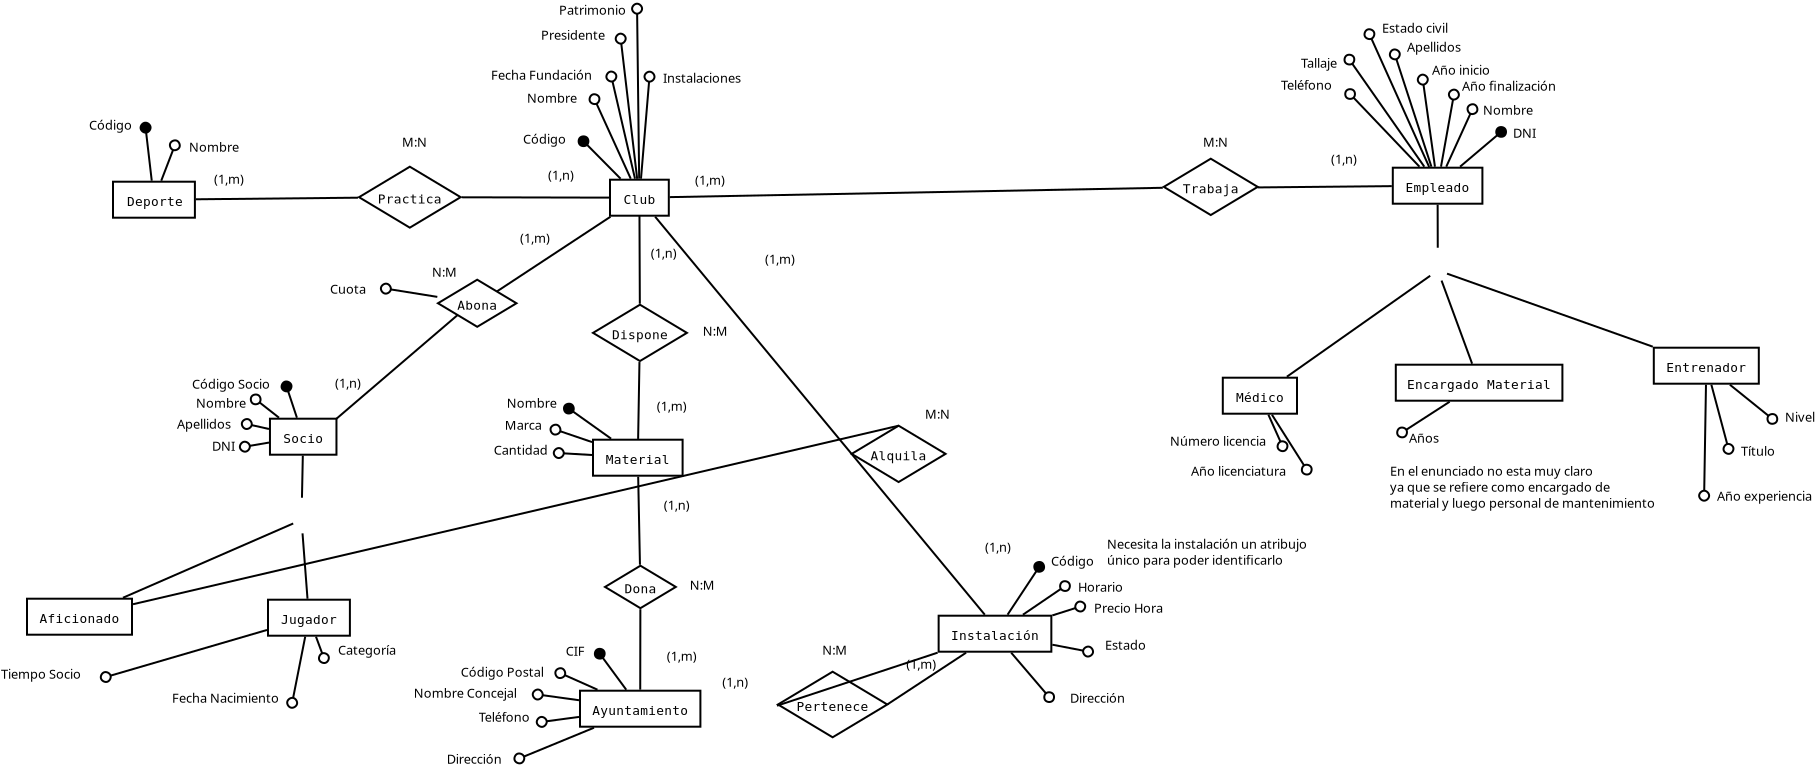 <?xml version="1.0" encoding="UTF-8"?>
<dia:diagram xmlns:dia="http://www.lysator.liu.se/~alla/dia/">
  <dia:layer name="Background" visible="true" connectable="true" active="true">
    <dia:object type="ER - Entity" version="0" id="O0">
      <dia:attribute name="obj_pos">
        <dia:point val="5.15,13.1"/>
      </dia:attribute>
      <dia:attribute name="obj_bb">
        <dia:rectangle val="5.1,13.05;9.295,14.95"/>
      </dia:attribute>
      <dia:attribute name="elem_corner">
        <dia:point val="5.15,13.1"/>
      </dia:attribute>
      <dia:attribute name="elem_width">
        <dia:real val="4.095"/>
      </dia:attribute>
      <dia:attribute name="elem_height">
        <dia:real val="1.8"/>
      </dia:attribute>
      <dia:attribute name="border_width">
        <dia:real val="0.1"/>
      </dia:attribute>
      <dia:attribute name="border_color">
        <dia:color val="#000000ff"/>
      </dia:attribute>
      <dia:attribute name="inner_color">
        <dia:color val="#ffffffff"/>
      </dia:attribute>
      <dia:attribute name="name">
        <dia:string>#Deporte#</dia:string>
      </dia:attribute>
      <dia:attribute name="weak">
        <dia:boolean val="false"/>
      </dia:attribute>
      <dia:attribute name="associative">
        <dia:boolean val="false"/>
      </dia:attribute>
      <dia:attribute name="font">
        <dia:font family="monospace" style="0" name="Courier"/>
      </dia:attribute>
      <dia:attribute name="font_height">
        <dia:real val="0.8"/>
      </dia:attribute>
    </dia:object>
    <dia:object type="ER - Entity" version="0" id="O1">
      <dia:attribute name="obj_pos">
        <dia:point val="30,13"/>
      </dia:attribute>
      <dia:attribute name="obj_bb">
        <dia:rectangle val="29.95,12.95;32.99,14.85"/>
      </dia:attribute>
      <dia:attribute name="elem_corner">
        <dia:point val="30,13"/>
      </dia:attribute>
      <dia:attribute name="elem_width">
        <dia:real val="2.94"/>
      </dia:attribute>
      <dia:attribute name="elem_height">
        <dia:real val="1.8"/>
      </dia:attribute>
      <dia:attribute name="border_width">
        <dia:real val="0.1"/>
      </dia:attribute>
      <dia:attribute name="border_color">
        <dia:color val="#000000ff"/>
      </dia:attribute>
      <dia:attribute name="inner_color">
        <dia:color val="#ffffffff"/>
      </dia:attribute>
      <dia:attribute name="name">
        <dia:string>#Club#</dia:string>
      </dia:attribute>
      <dia:attribute name="weak">
        <dia:boolean val="false"/>
      </dia:attribute>
      <dia:attribute name="associative">
        <dia:boolean val="false"/>
      </dia:attribute>
      <dia:attribute name="font">
        <dia:font family="monospace" style="0" name="Courier"/>
      </dia:attribute>
      <dia:attribute name="font_height">
        <dia:real val="0.8"/>
      </dia:attribute>
    </dia:object>
    <dia:object type="ER - Relationship" version="0" id="O2">
      <dia:attribute name="obj_pos">
        <dia:point val="17.45,12.35"/>
      </dia:attribute>
      <dia:attribute name="obj_bb">
        <dia:rectangle val="17.1,12.3;22.88,15.448"/>
      </dia:attribute>
      <dia:attribute name="elem_corner">
        <dia:point val="17.45,12.35"/>
      </dia:attribute>
      <dia:attribute name="elem_width">
        <dia:real val="5.08"/>
      </dia:attribute>
      <dia:attribute name="elem_height">
        <dia:real val="3.048"/>
      </dia:attribute>
      <dia:attribute name="border_width">
        <dia:real val="0.1"/>
      </dia:attribute>
      <dia:attribute name="border_color">
        <dia:color val="#000000ff"/>
      </dia:attribute>
      <dia:attribute name="inner_color">
        <dia:color val="#ffffffff"/>
      </dia:attribute>
      <dia:attribute name="name">
        <dia:string>#Practica#</dia:string>
      </dia:attribute>
      <dia:attribute name="left_card">
        <dia:string>##</dia:string>
      </dia:attribute>
      <dia:attribute name="right_card">
        <dia:string>##</dia:string>
      </dia:attribute>
      <dia:attribute name="identifying">
        <dia:boolean val="false"/>
      </dia:attribute>
      <dia:attribute name="rotated">
        <dia:boolean val="false"/>
      </dia:attribute>
      <dia:attribute name="font">
        <dia:font family="monospace" style="0" name="Courier"/>
      </dia:attribute>
      <dia:attribute name="font_height">
        <dia:real val="0.8"/>
      </dia:attribute>
    </dia:object>
    <dia:object type="Standard - Line" version="0" id="O3">
      <dia:attribute name="obj_pos">
        <dia:point val="9.295,13.979"/>
      </dia:attribute>
      <dia:attribute name="obj_bb">
        <dia:rectangle val="9.245,13.849;17.451,14.03"/>
      </dia:attribute>
      <dia:attribute name="conn_endpoints">
        <dia:point val="9.295,13.979"/>
        <dia:point val="17.4,13.899"/>
      </dia:attribute>
      <dia:attribute name="numcp">
        <dia:int val="1"/>
      </dia:attribute>
      <dia:connections>
        <dia:connection handle="0" to="O0" connection="8"/>
        <dia:connection handle="1" to="O2" connection="8"/>
      </dia:connections>
    </dia:object>
    <dia:object type="Standard - Line" version="0" id="O4">
      <dia:attribute name="obj_pos">
        <dia:point val="22.58,13.88"/>
      </dia:attribute>
      <dia:attribute name="obj_bb">
        <dia:rectangle val="22.53,13.83;30.0,13.947"/>
      </dia:attribute>
      <dia:attribute name="conn_endpoints">
        <dia:point val="22.58,13.88"/>
        <dia:point val="29.95,13.897"/>
      </dia:attribute>
      <dia:attribute name="numcp">
        <dia:int val="1"/>
      </dia:attribute>
      <dia:connections>
        <dia:connection handle="0" to="O2" connection="8"/>
        <dia:connection handle="1" to="O1" connection="8"/>
      </dia:connections>
    </dia:object>
    <dia:object type="Standard - Text" version="1" id="O5">
      <dia:attribute name="obj_pos">
        <dia:point val="26.9,13"/>
      </dia:attribute>
      <dia:attribute name="obj_bb">
        <dia:rectangle val="26.9,12.387;28.434,13.188"/>
      </dia:attribute>
      <dia:attribute name="text">
        <dia:composite type="text">
          <dia:attribute name="string">
            <dia:string>#(1,n)#</dia:string>
          </dia:attribute>
          <dia:attribute name="font">
            <dia:font family="sans" style="0" name="Helvetica"/>
          </dia:attribute>
          <dia:attribute name="height">
            <dia:real val="0.8"/>
          </dia:attribute>
          <dia:attribute name="pos">
            <dia:point val="26.9,13"/>
          </dia:attribute>
          <dia:attribute name="color">
            <dia:color val="#000000ff"/>
          </dia:attribute>
          <dia:attribute name="alignment">
            <dia:enum val="0"/>
          </dia:attribute>
        </dia:composite>
      </dia:attribute>
      <dia:attribute name="valign">
        <dia:enum val="3"/>
      </dia:attribute>
    </dia:object>
    <dia:object type="Standard - Text" version="1" id="O6">
      <dia:attribute name="obj_pos">
        <dia:point val="10.2,13.2"/>
      </dia:attribute>
      <dia:attribute name="obj_bb">
        <dia:rectangle val="10.2,12.587;11.951,13.388"/>
      </dia:attribute>
      <dia:attribute name="text">
        <dia:composite type="text">
          <dia:attribute name="string">
            <dia:string>#(1,m)#</dia:string>
          </dia:attribute>
          <dia:attribute name="font">
            <dia:font family="sans" style="0" name="Helvetica"/>
          </dia:attribute>
          <dia:attribute name="height">
            <dia:real val="0.8"/>
          </dia:attribute>
          <dia:attribute name="pos">
            <dia:point val="10.2,13.2"/>
          </dia:attribute>
          <dia:attribute name="color">
            <dia:color val="#000000ff"/>
          </dia:attribute>
          <dia:attribute name="alignment">
            <dia:enum val="0"/>
          </dia:attribute>
        </dia:composite>
      </dia:attribute>
      <dia:attribute name="valign">
        <dia:enum val="3"/>
      </dia:attribute>
    </dia:object>
    <dia:object type="Standard - Text" version="1" id="O7">
      <dia:attribute name="obj_pos">
        <dia:point val="19.6,11.35"/>
      </dia:attribute>
      <dia:attribute name="obj_bb">
        <dia:rectangle val="19.6,10.737;20.864,11.538"/>
      </dia:attribute>
      <dia:attribute name="text">
        <dia:composite type="text">
          <dia:attribute name="string">
            <dia:string>#M:N#</dia:string>
          </dia:attribute>
          <dia:attribute name="font">
            <dia:font family="sans" style="0" name="Helvetica"/>
          </dia:attribute>
          <dia:attribute name="height">
            <dia:real val="0.8"/>
          </dia:attribute>
          <dia:attribute name="pos">
            <dia:point val="19.6,11.35"/>
          </dia:attribute>
          <dia:attribute name="color">
            <dia:color val="#000000ff"/>
          </dia:attribute>
          <dia:attribute name="alignment">
            <dia:enum val="0"/>
          </dia:attribute>
        </dia:composite>
      </dia:attribute>
      <dia:attribute name="valign">
        <dia:enum val="3"/>
      </dia:attribute>
    </dia:object>
    <dia:object type="Standard - Text" version="1" id="O8">
      <dia:attribute name="obj_pos">
        <dia:point val="25.65,11.2"/>
      </dia:attribute>
      <dia:attribute name="obj_bb">
        <dia:rectangle val="25.65,10.606;27.87,11.351"/>
      </dia:attribute>
      <dia:attribute name="text">
        <dia:composite type="text">
          <dia:attribute name="string">
            <dia:string>#Código#</dia:string>
          </dia:attribute>
          <dia:attribute name="font">
            <dia:font family="sans" style="0" name="Helvetica"/>
          </dia:attribute>
          <dia:attribute name="height">
            <dia:real val="0.8"/>
          </dia:attribute>
          <dia:attribute name="pos">
            <dia:point val="25.65,11.2"/>
          </dia:attribute>
          <dia:attribute name="color">
            <dia:color val="#000000ff"/>
          </dia:attribute>
          <dia:attribute name="alignment">
            <dia:enum val="0"/>
          </dia:attribute>
        </dia:composite>
      </dia:attribute>
      <dia:attribute name="valign">
        <dia:enum val="3"/>
      </dia:attribute>
    </dia:object>
    <dia:object type="Standard - Text" version="1" id="O9">
      <dia:attribute name="obj_pos">
        <dia:point val="25.85,9.15"/>
      </dia:attribute>
      <dia:attribute name="obj_bb">
        <dia:rectangle val="25.85,8.556;28.39,9.301"/>
      </dia:attribute>
      <dia:attribute name="text">
        <dia:composite type="text">
          <dia:attribute name="string">
            <dia:string>#Nombre#</dia:string>
          </dia:attribute>
          <dia:attribute name="font">
            <dia:font family="sans" style="0" name="Helvetica"/>
          </dia:attribute>
          <dia:attribute name="height">
            <dia:real val="0.8"/>
          </dia:attribute>
          <dia:attribute name="pos">
            <dia:point val="25.85,9.15"/>
          </dia:attribute>
          <dia:attribute name="color">
            <dia:color val="#000000ff"/>
          </dia:attribute>
          <dia:attribute name="alignment">
            <dia:enum val="0"/>
          </dia:attribute>
        </dia:composite>
      </dia:attribute>
      <dia:attribute name="valign">
        <dia:enum val="3"/>
      </dia:attribute>
    </dia:object>
    <dia:object type="Standard - Text" version="1" id="O10">
      <dia:attribute name="obj_pos">
        <dia:point val="24.05,8"/>
      </dia:attribute>
      <dia:attribute name="obj_bb">
        <dia:rectangle val="24.05,7.406;29.395,8.151"/>
      </dia:attribute>
      <dia:attribute name="text">
        <dia:composite type="text">
          <dia:attribute name="string">
            <dia:string>#Fecha Fundación#</dia:string>
          </dia:attribute>
          <dia:attribute name="font">
            <dia:font family="sans" style="0" name="Helvetica"/>
          </dia:attribute>
          <dia:attribute name="height">
            <dia:real val="0.8"/>
          </dia:attribute>
          <dia:attribute name="pos">
            <dia:point val="24.05,8"/>
          </dia:attribute>
          <dia:attribute name="color">
            <dia:color val="#000000ff"/>
          </dia:attribute>
          <dia:attribute name="alignment">
            <dia:enum val="0"/>
          </dia:attribute>
        </dia:composite>
      </dia:attribute>
      <dia:attribute name="valign">
        <dia:enum val="3"/>
      </dia:attribute>
    </dia:object>
    <dia:object type="Standard - Text" version="1" id="O11">
      <dia:attribute name="obj_pos">
        <dia:point val="26.55,6"/>
      </dia:attribute>
      <dia:attribute name="obj_bb">
        <dia:rectangle val="26.55,5.406;29.922,6.151"/>
      </dia:attribute>
      <dia:attribute name="text">
        <dia:composite type="text">
          <dia:attribute name="string">
            <dia:string>#Presidente#</dia:string>
          </dia:attribute>
          <dia:attribute name="font">
            <dia:font family="sans" style="0" name="Helvetica"/>
          </dia:attribute>
          <dia:attribute name="height">
            <dia:real val="0.8"/>
          </dia:attribute>
          <dia:attribute name="pos">
            <dia:point val="26.55,6"/>
          </dia:attribute>
          <dia:attribute name="color">
            <dia:color val="#000000ff"/>
          </dia:attribute>
          <dia:attribute name="alignment">
            <dia:enum val="0"/>
          </dia:attribute>
        </dia:composite>
      </dia:attribute>
      <dia:attribute name="valign">
        <dia:enum val="3"/>
      </dia:attribute>
    </dia:object>
    <dia:object type="Standard - Text" version="1" id="O12">
      <dia:attribute name="obj_pos">
        <dia:point val="27.45,4.75"/>
      </dia:attribute>
      <dia:attribute name="obj_bb">
        <dia:rectangle val="27.45,4.156;30.88,4.901"/>
      </dia:attribute>
      <dia:attribute name="text">
        <dia:composite type="text">
          <dia:attribute name="string">
            <dia:string>#Patrimonio#</dia:string>
          </dia:attribute>
          <dia:attribute name="font">
            <dia:font family="sans" style="0" name="Helvetica"/>
          </dia:attribute>
          <dia:attribute name="height">
            <dia:real val="0.8"/>
          </dia:attribute>
          <dia:attribute name="pos">
            <dia:point val="27.45,4.75"/>
          </dia:attribute>
          <dia:attribute name="color">
            <dia:color val="#000000ff"/>
          </dia:attribute>
          <dia:attribute name="alignment">
            <dia:enum val="0"/>
          </dia:attribute>
        </dia:composite>
      </dia:attribute>
      <dia:attribute name="valign">
        <dia:enum val="3"/>
      </dia:attribute>
    </dia:object>
    <dia:object type="Standard - Text" version="1" id="O13">
      <dia:attribute name="obj_pos">
        <dia:point val="32.65,8.15"/>
      </dia:attribute>
      <dia:attribute name="obj_bb">
        <dia:rectangle val="32.65,7.556;36.84,8.301"/>
      </dia:attribute>
      <dia:attribute name="text">
        <dia:composite type="text">
          <dia:attribute name="string">
            <dia:string>#Instalaciones#</dia:string>
          </dia:attribute>
          <dia:attribute name="font">
            <dia:font family="sans" style="0" name="Helvetica"/>
          </dia:attribute>
          <dia:attribute name="height">
            <dia:real val="0.8"/>
          </dia:attribute>
          <dia:attribute name="pos">
            <dia:point val="32.65,8.15"/>
          </dia:attribute>
          <dia:attribute name="color">
            <dia:color val="#000000ff"/>
          </dia:attribute>
          <dia:attribute name="alignment">
            <dia:enum val="0"/>
          </dia:attribute>
        </dia:composite>
      </dia:attribute>
      <dia:attribute name="valign">
        <dia:enum val="3"/>
      </dia:attribute>
    </dia:object>
    <dia:object type="Standard - Line" version="0" id="O14">
      <dia:attribute name="obj_pos">
        <dia:point val="30.529,12.95"/>
      </dia:attribute>
      <dia:attribute name="obj_bb">
        <dia:rectangle val="28.429,10.829;30.6,13.021"/>
      </dia:attribute>
      <dia:attribute name="conn_endpoints">
        <dia:point val="30.529,12.95"/>
        <dia:point val="28.5,10.9"/>
      </dia:attribute>
      <dia:attribute name="numcp">
        <dia:int val="1"/>
      </dia:attribute>
      <dia:attribute name="end_arrow">
        <dia:enum val="8"/>
      </dia:attribute>
      <dia:attribute name="end_arrow_length">
        <dia:real val="0.5"/>
      </dia:attribute>
      <dia:attribute name="end_arrow_width">
        <dia:real val="0.5"/>
      </dia:attribute>
      <dia:connections>
        <dia:connection handle="0" to="O1" connection="8"/>
      </dia:connections>
    </dia:object>
    <dia:object type="Standard - Line" version="0" id="O15">
      <dia:attribute name="obj_pos">
        <dia:point val="31.037,12.95"/>
      </dia:attribute>
      <dia:attribute name="obj_bb">
        <dia:rectangle val="28.933,8.634;31.103,13.016"/>
      </dia:attribute>
      <dia:attribute name="conn_endpoints">
        <dia:point val="31.037,12.95"/>
        <dia:point val="29.1,8.7"/>
      </dia:attribute>
      <dia:attribute name="numcp">
        <dia:int val="1"/>
      </dia:attribute>
      <dia:attribute name="end_arrow">
        <dia:enum val="9"/>
      </dia:attribute>
      <dia:attribute name="end_arrow_length">
        <dia:real val="0.5"/>
      </dia:attribute>
      <dia:attribute name="end_arrow_width">
        <dia:real val="0.5"/>
      </dia:attribute>
      <dia:connections>
        <dia:connection handle="0" to="O1" connection="8"/>
      </dia:connections>
    </dia:object>
    <dia:object type="Standard - Line" version="0" id="O16">
      <dia:attribute name="obj_pos">
        <dia:point val="31.25,12.95"/>
      </dia:attribute>
      <dia:attribute name="obj_bb">
        <dia:rectangle val="29.755,7.49;31.31,13.01"/>
      </dia:attribute>
      <dia:attribute name="conn_endpoints">
        <dia:point val="31.25,12.95"/>
        <dia:point val="30,7.55"/>
      </dia:attribute>
      <dia:attribute name="numcp">
        <dia:int val="1"/>
      </dia:attribute>
      <dia:attribute name="end_arrow">
        <dia:enum val="9"/>
      </dia:attribute>
      <dia:attribute name="end_arrow_length">
        <dia:real val="0.5"/>
      </dia:attribute>
      <dia:attribute name="end_arrow_width">
        <dia:real val="0.5"/>
      </dia:attribute>
      <dia:connections>
        <dia:connection handle="0" to="O1" connection="8"/>
      </dia:connections>
    </dia:object>
    <dia:object type="Standard - Line" version="0" id="O17">
      <dia:attribute name="obj_pos">
        <dia:point val="31.359,12.957"/>
      </dia:attribute>
      <dia:attribute name="obj_bb">
        <dia:rectangle val="30.216,5.595;31.415,13.013"/>
      </dia:attribute>
      <dia:attribute name="conn_endpoints">
        <dia:point val="31.359,12.957"/>
        <dia:point val="30.5,5.65"/>
      </dia:attribute>
      <dia:attribute name="numcp">
        <dia:int val="1"/>
      </dia:attribute>
      <dia:attribute name="end_arrow">
        <dia:enum val="9"/>
      </dia:attribute>
      <dia:attribute name="end_arrow_length">
        <dia:real val="0.5"/>
      </dia:attribute>
      <dia:attribute name="end_arrow_width">
        <dia:real val="0.5"/>
      </dia:attribute>
      <dia:connections>
        <dia:connection handle="0" to="O1" connection="8"/>
      </dia:connections>
    </dia:object>
    <dia:object type="Standard - Line" version="0" id="O18">
      <dia:attribute name="obj_pos">
        <dia:point val="31.458,12.95"/>
      </dia:attribute>
      <dia:attribute name="obj_bb">
        <dia:rectangle val="31.033,4.099;31.674,13.0"/>
      </dia:attribute>
      <dia:attribute name="conn_endpoints">
        <dia:point val="31.458,12.95"/>
        <dia:point val="31.35,4.15"/>
      </dia:attribute>
      <dia:attribute name="numcp">
        <dia:int val="1"/>
      </dia:attribute>
      <dia:attribute name="end_arrow">
        <dia:enum val="9"/>
      </dia:attribute>
      <dia:attribute name="end_arrow_length">
        <dia:real val="0.5"/>
      </dia:attribute>
      <dia:attribute name="end_arrow_width">
        <dia:real val="0.5"/>
      </dia:attribute>
      <dia:connections>
        <dia:connection handle="0" to="O1" connection="8"/>
      </dia:connections>
    </dia:object>
    <dia:object type="Standard - Line" version="0" id="O19">
      <dia:attribute name="obj_pos">
        <dia:point val="31.549,12.95"/>
      </dia:attribute>
      <dia:attribute name="obj_bb">
        <dia:rectangle val="31.495,7.496;32.295,13.004"/>
      </dia:attribute>
      <dia:attribute name="conn_endpoints">
        <dia:point val="31.549,12.95"/>
        <dia:point val="32,7.55"/>
      </dia:attribute>
      <dia:attribute name="numcp">
        <dia:int val="1"/>
      </dia:attribute>
      <dia:attribute name="end_arrow">
        <dia:enum val="9"/>
      </dia:attribute>
      <dia:attribute name="end_arrow_length">
        <dia:real val="0.5"/>
      </dia:attribute>
      <dia:attribute name="end_arrow_width">
        <dia:real val="0.5"/>
      </dia:attribute>
      <dia:connections>
        <dia:connection handle="0" to="O1" connection="8"/>
      </dia:connections>
    </dia:object>
    <dia:object type="Standard - Text" version="1" id="O20">
      <dia:attribute name="obj_pos">
        <dia:point val="8.95,11.6"/>
      </dia:attribute>
      <dia:attribute name="obj_bb">
        <dia:rectangle val="8.95,11.006;11.49,11.751"/>
      </dia:attribute>
      <dia:attribute name="text">
        <dia:composite type="text">
          <dia:attribute name="string">
            <dia:string>#Nombre#</dia:string>
          </dia:attribute>
          <dia:attribute name="font">
            <dia:font family="sans" style="0" name="Helvetica"/>
          </dia:attribute>
          <dia:attribute name="height">
            <dia:real val="0.8"/>
          </dia:attribute>
          <dia:attribute name="pos">
            <dia:point val="8.95,11.6"/>
          </dia:attribute>
          <dia:attribute name="color">
            <dia:color val="#000000ff"/>
          </dia:attribute>
          <dia:attribute name="alignment">
            <dia:enum val="0"/>
          </dia:attribute>
        </dia:composite>
      </dia:attribute>
      <dia:attribute name="valign">
        <dia:enum val="3"/>
      </dia:attribute>
    </dia:object>
    <dia:object type="Standard - Text" version="1" id="O21">
      <dia:attribute name="obj_pos">
        <dia:point val="3.95,10.5"/>
      </dia:attribute>
      <dia:attribute name="obj_bb">
        <dia:rectangle val="3.95,9.906;6.17,10.651"/>
      </dia:attribute>
      <dia:attribute name="text">
        <dia:composite type="text">
          <dia:attribute name="string">
            <dia:string>#Código#</dia:string>
          </dia:attribute>
          <dia:attribute name="font">
            <dia:font family="sans" style="0" name="Helvetica"/>
          </dia:attribute>
          <dia:attribute name="height">
            <dia:real val="0.8"/>
          </dia:attribute>
          <dia:attribute name="pos">
            <dia:point val="3.95,10.5"/>
          </dia:attribute>
          <dia:attribute name="color">
            <dia:color val="#000000ff"/>
          </dia:attribute>
          <dia:attribute name="alignment">
            <dia:enum val="0"/>
          </dia:attribute>
        </dia:composite>
      </dia:attribute>
      <dia:attribute name="valign">
        <dia:enum val="3"/>
      </dia:attribute>
    </dia:object>
    <dia:object type="Standard - Line" version="0" id="O22">
      <dia:attribute name="obj_pos">
        <dia:point val="7.562,13.05"/>
      </dia:attribute>
      <dia:attribute name="obj_bb">
        <dia:rectangle val="7.498,10.935;8.542,13.115"/>
      </dia:attribute>
      <dia:attribute name="conn_endpoints">
        <dia:point val="7.562,13.05"/>
        <dia:point val="8.35,11"/>
      </dia:attribute>
      <dia:attribute name="numcp">
        <dia:int val="1"/>
      </dia:attribute>
      <dia:attribute name="end_arrow">
        <dia:enum val="9"/>
      </dia:attribute>
      <dia:attribute name="end_arrow_length">
        <dia:real val="0.5"/>
      </dia:attribute>
      <dia:attribute name="end_arrow_width">
        <dia:real val="0.5"/>
      </dia:attribute>
      <dia:connections>
        <dia:connection handle="0" to="O0" connection="8"/>
      </dia:connections>
    </dia:object>
    <dia:object type="Standard - Line" version="0" id="O23">
      <dia:attribute name="obj_pos">
        <dia:point val="7.087,13.05"/>
      </dia:attribute>
      <dia:attribute name="obj_bb">
        <dia:rectangle val="6.46,10.08;7.143,13.106"/>
      </dia:attribute>
      <dia:attribute name="conn_endpoints">
        <dia:point val="7.087,13.05"/>
        <dia:point val="6.75,10.15"/>
      </dia:attribute>
      <dia:attribute name="numcp">
        <dia:int val="1"/>
      </dia:attribute>
      <dia:attribute name="end_arrow">
        <dia:enum val="8"/>
      </dia:attribute>
      <dia:attribute name="end_arrow_length">
        <dia:real val="0.5"/>
      </dia:attribute>
      <dia:attribute name="end_arrow_width">
        <dia:real val="0.5"/>
      </dia:attribute>
      <dia:connections>
        <dia:connection handle="0" to="O0" connection="8"/>
      </dia:connections>
    </dia:object>
    <dia:object type="ER - Entity" version="0" id="O24">
      <dia:attribute name="obj_pos">
        <dia:point val="29.15,26"/>
      </dia:attribute>
      <dia:attribute name="obj_bb">
        <dia:rectangle val="29.1,25.95;33.68,27.85"/>
      </dia:attribute>
      <dia:attribute name="elem_corner">
        <dia:point val="29.15,26"/>
      </dia:attribute>
      <dia:attribute name="elem_width">
        <dia:real val="4.48"/>
      </dia:attribute>
      <dia:attribute name="elem_height">
        <dia:real val="1.8"/>
      </dia:attribute>
      <dia:attribute name="border_width">
        <dia:real val="0.1"/>
      </dia:attribute>
      <dia:attribute name="border_color">
        <dia:color val="#000000ff"/>
      </dia:attribute>
      <dia:attribute name="inner_color">
        <dia:color val="#ffffffff"/>
      </dia:attribute>
      <dia:attribute name="name">
        <dia:string>#Material#</dia:string>
      </dia:attribute>
      <dia:attribute name="weak">
        <dia:boolean val="false"/>
      </dia:attribute>
      <dia:attribute name="associative">
        <dia:boolean val="false"/>
      </dia:attribute>
      <dia:attribute name="font">
        <dia:font family="monospace" style="0" name="Courier"/>
      </dia:attribute>
      <dia:attribute name="font_height">
        <dia:real val="0.8"/>
      </dia:attribute>
    </dia:object>
    <dia:object type="ER - Entity" version="0" id="O25">
      <dia:attribute name="obj_pos">
        <dia:point val="28.5,38.55"/>
      </dia:attribute>
      <dia:attribute name="obj_bb">
        <dia:rectangle val="28.45,38.5;34.57,40.4"/>
      </dia:attribute>
      <dia:attribute name="elem_corner">
        <dia:point val="28.5,38.55"/>
      </dia:attribute>
      <dia:attribute name="elem_width">
        <dia:real val="6.02"/>
      </dia:attribute>
      <dia:attribute name="elem_height">
        <dia:real val="1.8"/>
      </dia:attribute>
      <dia:attribute name="border_width">
        <dia:real val="0.1"/>
      </dia:attribute>
      <dia:attribute name="border_color">
        <dia:color val="#000000ff"/>
      </dia:attribute>
      <dia:attribute name="inner_color">
        <dia:color val="#ffffffff"/>
      </dia:attribute>
      <dia:attribute name="name">
        <dia:string>#Ayuntamiento#</dia:string>
      </dia:attribute>
      <dia:attribute name="weak">
        <dia:boolean val="false"/>
      </dia:attribute>
      <dia:attribute name="associative">
        <dia:boolean val="false"/>
      </dia:attribute>
      <dia:attribute name="font">
        <dia:font family="monospace" style="0" name="Courier"/>
      </dia:attribute>
      <dia:attribute name="font_height">
        <dia:real val="0.8"/>
      </dia:attribute>
    </dia:object>
    <dia:object type="ER - Relationship" version="0" id="O26">
      <dia:attribute name="obj_pos">
        <dia:point val="29.75,32.3"/>
      </dia:attribute>
      <dia:attribute name="obj_bb">
        <dia:rectangle val="29.4,32.25;33.64,34.474"/>
      </dia:attribute>
      <dia:attribute name="elem_corner">
        <dia:point val="29.75,32.3"/>
      </dia:attribute>
      <dia:attribute name="elem_width">
        <dia:real val="3.54"/>
      </dia:attribute>
      <dia:attribute name="elem_height">
        <dia:real val="2.124"/>
      </dia:attribute>
      <dia:attribute name="border_width">
        <dia:real val="0.1"/>
      </dia:attribute>
      <dia:attribute name="border_color">
        <dia:color val="#000000ff"/>
      </dia:attribute>
      <dia:attribute name="inner_color">
        <dia:color val="#ffffffff"/>
      </dia:attribute>
      <dia:attribute name="name">
        <dia:string>#Dona#</dia:string>
      </dia:attribute>
      <dia:attribute name="left_card">
        <dia:string>##</dia:string>
      </dia:attribute>
      <dia:attribute name="right_card">
        <dia:string>##</dia:string>
      </dia:attribute>
      <dia:attribute name="identifying">
        <dia:boolean val="false"/>
      </dia:attribute>
      <dia:attribute name="rotated">
        <dia:boolean val="false"/>
      </dia:attribute>
      <dia:attribute name="font">
        <dia:font family="monospace" style="0" name="Courier"/>
      </dia:attribute>
      <dia:attribute name="font_height">
        <dia:real val="0.8"/>
      </dia:attribute>
    </dia:object>
    <dia:object type="ER - Relationship" version="0" id="O27">
      <dia:attribute name="obj_pos">
        <dia:point val="29.15,19.25"/>
      </dia:attribute>
      <dia:attribute name="obj_bb">
        <dia:rectangle val="28.8,19.2;34.195,22.117"/>
      </dia:attribute>
      <dia:attribute name="elem_corner">
        <dia:point val="29.15,19.25"/>
      </dia:attribute>
      <dia:attribute name="elem_width">
        <dia:real val="4.695"/>
      </dia:attribute>
      <dia:attribute name="elem_height">
        <dia:real val="2.817"/>
      </dia:attribute>
      <dia:attribute name="border_width">
        <dia:real val="0.1"/>
      </dia:attribute>
      <dia:attribute name="border_color">
        <dia:color val="#000000ff"/>
      </dia:attribute>
      <dia:attribute name="inner_color">
        <dia:color val="#ffffffff"/>
      </dia:attribute>
      <dia:attribute name="name">
        <dia:string>#Dispone#</dia:string>
      </dia:attribute>
      <dia:attribute name="left_card">
        <dia:string>##</dia:string>
      </dia:attribute>
      <dia:attribute name="right_card">
        <dia:string>##</dia:string>
      </dia:attribute>
      <dia:attribute name="identifying">
        <dia:boolean val="false"/>
      </dia:attribute>
      <dia:attribute name="rotated">
        <dia:boolean val="false"/>
      </dia:attribute>
      <dia:attribute name="font">
        <dia:font family="monospace" style="0" name="Courier"/>
      </dia:attribute>
      <dia:attribute name="font_height">
        <dia:real val="0.8"/>
      </dia:attribute>
    </dia:object>
    <dia:object type="Standard - Line" version="0" id="O28">
      <dia:attribute name="obj_pos">
        <dia:point val="31.512,38.5"/>
      </dia:attribute>
      <dia:attribute name="obj_bb">
        <dia:rectangle val="31.462,34.424;31.568,38.55"/>
      </dia:attribute>
      <dia:attribute name="conn_endpoints">
        <dia:point val="31.512,38.5"/>
        <dia:point val="31.518,34.474"/>
      </dia:attribute>
      <dia:attribute name="numcp">
        <dia:int val="1"/>
      </dia:attribute>
      <dia:connections>
        <dia:connection handle="0" to="O25" connection="8"/>
        <dia:connection handle="1" to="O26" connection="8"/>
      </dia:connections>
    </dia:object>
    <dia:object type="Standard - Line" version="0" id="O29">
      <dia:attribute name="obj_pos">
        <dia:point val="31.498,32.251"/>
      </dia:attribute>
      <dia:attribute name="obj_bb">
        <dia:rectangle val="31.358,27.799;31.549,32.302"/>
      </dia:attribute>
      <dia:attribute name="conn_endpoints">
        <dia:point val="31.498,32.251"/>
        <dia:point val="31.409,27.85"/>
      </dia:attribute>
      <dia:attribute name="numcp">
        <dia:int val="1"/>
      </dia:attribute>
      <dia:connections>
        <dia:connection handle="0" to="O26" connection="8"/>
        <dia:connection handle="1" to="O24" connection="8"/>
      </dia:connections>
    </dia:object>
    <dia:object type="Standard - Line" version="0" id="O30">
      <dia:attribute name="obj_pos">
        <dia:point val="31.406,25.961"/>
      </dia:attribute>
      <dia:attribute name="obj_bb">
        <dia:rectangle val="31.355,22.066;31.523,26.012"/>
      </dia:attribute>
      <dia:attribute name="conn_endpoints">
        <dia:point val="31.406,25.961"/>
        <dia:point val="31.472,22.117"/>
      </dia:attribute>
      <dia:attribute name="numcp">
        <dia:int val="1"/>
      </dia:attribute>
      <dia:connections>
        <dia:connection handle="0" to="O24" connection="8"/>
        <dia:connection handle="1" to="O27" connection="8"/>
      </dia:connections>
    </dia:object>
    <dia:object type="Standard - Line" version="0" id="O31">
      <dia:attribute name="obj_pos">
        <dia:point val="31.492,19.203"/>
      </dia:attribute>
      <dia:attribute name="obj_bb">
        <dia:rectangle val="31.423,14.747;31.542,19.253"/>
      </dia:attribute>
      <dia:attribute name="conn_endpoints">
        <dia:point val="31.492,19.203"/>
        <dia:point val="31.474,14.798"/>
      </dia:attribute>
      <dia:attribute name="numcp">
        <dia:int val="1"/>
      </dia:attribute>
      <dia:connections>
        <dia:connection handle="0" to="O27" connection="8"/>
        <dia:connection handle="1" to="O1" connection="8"/>
      </dia:connections>
    </dia:object>
    <dia:object type="Standard - Text" version="1" id="O32">
      <dia:attribute name="obj_pos">
        <dia:point val="16.29,19.1"/>
      </dia:attribute>
      <dia:attribute name="obj_bb">
        <dia:rectangle val="16.29,18.506;16.29,19.251"/>
      </dia:attribute>
      <dia:attribute name="text">
        <dia:composite type="text">
          <dia:attribute name="string">
            <dia:string>##</dia:string>
          </dia:attribute>
          <dia:attribute name="font">
            <dia:font family="sans" style="0" name="Helvetica"/>
          </dia:attribute>
          <dia:attribute name="height">
            <dia:real val="0.8"/>
          </dia:attribute>
          <dia:attribute name="pos">
            <dia:point val="16.29,19.1"/>
          </dia:attribute>
          <dia:attribute name="color">
            <dia:color val="#000000ff"/>
          </dia:attribute>
          <dia:attribute name="alignment">
            <dia:enum val="0"/>
          </dia:attribute>
        </dia:composite>
      </dia:attribute>
      <dia:attribute name="valign">
        <dia:enum val="3"/>
      </dia:attribute>
    </dia:object>
    <dia:object type="Standard - Text" version="1" id="O33">
      <dia:attribute name="obj_pos">
        <dia:point val="22.54,37.85"/>
      </dia:attribute>
      <dia:attribute name="obj_bb">
        <dia:rectangle val="22.54,37.256;26.87,38.001"/>
      </dia:attribute>
      <dia:attribute name="text">
        <dia:composite type="text">
          <dia:attribute name="string">
            <dia:string>#Código Postal#</dia:string>
          </dia:attribute>
          <dia:attribute name="font">
            <dia:font family="sans" style="0" name="Helvetica"/>
          </dia:attribute>
          <dia:attribute name="height">
            <dia:real val="0.8"/>
          </dia:attribute>
          <dia:attribute name="pos">
            <dia:point val="22.54,37.85"/>
          </dia:attribute>
          <dia:attribute name="color">
            <dia:color val="#000000ff"/>
          </dia:attribute>
          <dia:attribute name="alignment">
            <dia:enum val="0"/>
          </dia:attribute>
        </dia:composite>
      </dia:attribute>
      <dia:attribute name="valign">
        <dia:enum val="3"/>
      </dia:attribute>
    </dia:object>
    <dia:object type="Standard - Text" version="1" id="O34">
      <dia:attribute name="obj_pos">
        <dia:point val="27.79,36.8"/>
      </dia:attribute>
      <dia:attribute name="obj_bb">
        <dia:rectangle val="27.79,36.206;28.793,36.951"/>
      </dia:attribute>
      <dia:attribute name="text">
        <dia:composite type="text">
          <dia:attribute name="string">
            <dia:string>#CIF#</dia:string>
          </dia:attribute>
          <dia:attribute name="font">
            <dia:font family="sans" style="0" name="Helvetica"/>
          </dia:attribute>
          <dia:attribute name="height">
            <dia:real val="0.8"/>
          </dia:attribute>
          <dia:attribute name="pos">
            <dia:point val="27.79,36.8"/>
          </dia:attribute>
          <dia:attribute name="color">
            <dia:color val="#000000ff"/>
          </dia:attribute>
          <dia:attribute name="alignment">
            <dia:enum val="0"/>
          </dia:attribute>
        </dia:composite>
      </dia:attribute>
      <dia:attribute name="valign">
        <dia:enum val="3"/>
      </dia:attribute>
    </dia:object>
    <dia:object type="Standard - Text" version="1" id="O35">
      <dia:attribute name="obj_pos">
        <dia:point val="20.19,38.9"/>
      </dia:attribute>
      <dia:attribute name="obj_bb">
        <dia:rectangle val="20.19,38.306;25.67,39.051"/>
      </dia:attribute>
      <dia:attribute name="text">
        <dia:composite type="text">
          <dia:attribute name="string">
            <dia:string>#Nombre Concejal#</dia:string>
          </dia:attribute>
          <dia:attribute name="font">
            <dia:font family="sans" style="0" name="Helvetica"/>
          </dia:attribute>
          <dia:attribute name="height">
            <dia:real val="0.8"/>
          </dia:attribute>
          <dia:attribute name="pos">
            <dia:point val="20.19,38.9"/>
          </dia:attribute>
          <dia:attribute name="color">
            <dia:color val="#000000ff"/>
          </dia:attribute>
          <dia:attribute name="alignment">
            <dia:enum val="0"/>
          </dia:attribute>
        </dia:composite>
      </dia:attribute>
      <dia:attribute name="valign">
        <dia:enum val="3"/>
      </dia:attribute>
    </dia:object>
    <dia:object type="Standard - Text" version="1" id="O36">
      <dia:attribute name="obj_pos">
        <dia:point val="21.84,42.2"/>
      </dia:attribute>
      <dia:attribute name="obj_bb">
        <dia:rectangle val="21.84,41.606;24.833,42.351"/>
      </dia:attribute>
      <dia:attribute name="text">
        <dia:composite type="text">
          <dia:attribute name="string">
            <dia:string>#Dirección#</dia:string>
          </dia:attribute>
          <dia:attribute name="font">
            <dia:font family="sans" style="0" name="Helvetica"/>
          </dia:attribute>
          <dia:attribute name="height">
            <dia:real val="0.8"/>
          </dia:attribute>
          <dia:attribute name="pos">
            <dia:point val="21.84,42.2"/>
          </dia:attribute>
          <dia:attribute name="color">
            <dia:color val="#000000ff"/>
          </dia:attribute>
          <dia:attribute name="alignment">
            <dia:enum val="0"/>
          </dia:attribute>
        </dia:composite>
      </dia:attribute>
      <dia:attribute name="valign">
        <dia:enum val="3"/>
      </dia:attribute>
    </dia:object>
    <dia:object type="Standard - Text" version="1" id="O37">
      <dia:attribute name="obj_pos">
        <dia:point val="23.44,40.1"/>
      </dia:attribute>
      <dia:attribute name="obj_bb">
        <dia:rectangle val="23.44,39.506;26.1,40.251"/>
      </dia:attribute>
      <dia:attribute name="text">
        <dia:composite type="text">
          <dia:attribute name="string">
            <dia:string>#Teléfono#</dia:string>
          </dia:attribute>
          <dia:attribute name="font">
            <dia:font family="sans" style="0" name="Helvetica"/>
          </dia:attribute>
          <dia:attribute name="height">
            <dia:real val="0.8"/>
          </dia:attribute>
          <dia:attribute name="pos">
            <dia:point val="23.44,40.1"/>
          </dia:attribute>
          <dia:attribute name="color">
            <dia:color val="#000000ff"/>
          </dia:attribute>
          <dia:attribute name="alignment">
            <dia:enum val="0"/>
          </dia:attribute>
        </dia:composite>
      </dia:attribute>
      <dia:attribute name="valign">
        <dia:enum val="3"/>
      </dia:attribute>
    </dia:object>
    <dia:object type="Standard - Line" version="0" id="O38">
      <dia:attribute name="obj_pos">
        <dia:point val="30.813,38.502"/>
      </dia:attribute>
      <dia:attribute name="obj_bb">
        <dia:rectangle val="29.23,36.43;30.883,38.572"/>
      </dia:attribute>
      <dia:attribute name="conn_endpoints">
        <dia:point val="30.813,38.502"/>
        <dia:point val="29.34,36.5"/>
      </dia:attribute>
      <dia:attribute name="numcp">
        <dia:int val="1"/>
      </dia:attribute>
      <dia:attribute name="end_arrow">
        <dia:enum val="8"/>
      </dia:attribute>
      <dia:attribute name="end_arrow_length">
        <dia:real val="0.5"/>
      </dia:attribute>
      <dia:attribute name="end_arrow_width">
        <dia:real val="0.5"/>
      </dia:attribute>
      <dia:connections>
        <dia:connection handle="0" to="O25" connection="8"/>
      </dia:connections>
    </dia:object>
    <dia:object type="Standard - Line" version="0" id="O39">
      <dia:attribute name="obj_pos">
        <dia:point val="29.374,38.499"/>
      </dia:attribute>
      <dia:attribute name="obj_bb">
        <dia:rectangle val="27.174,37.379;29.44,38.566"/>
      </dia:attribute>
      <dia:attribute name="conn_endpoints">
        <dia:point val="29.374,38.499"/>
        <dia:point val="27.24,37.55"/>
      </dia:attribute>
      <dia:attribute name="numcp">
        <dia:int val="1"/>
      </dia:attribute>
      <dia:attribute name="end_arrow">
        <dia:enum val="9"/>
      </dia:attribute>
      <dia:attribute name="end_arrow_length">
        <dia:real val="0.5"/>
      </dia:attribute>
      <dia:attribute name="end_arrow_width">
        <dia:real val="0.5"/>
      </dia:attribute>
      <dia:connections>
        <dia:connection handle="0" to="O25" connection="8"/>
      </dia:connections>
    </dia:object>
    <dia:object type="Standard - Line" version="0" id="O40">
      <dia:attribute name="obj_pos">
        <dia:point val="28.45,39.027"/>
      </dia:attribute>
      <dia:attribute name="obj_bb">
        <dia:rectangle val="26.034,38.423;28.506,39.083"/>
      </dia:attribute>
      <dia:attribute name="conn_endpoints">
        <dia:point val="28.45,39.027"/>
        <dia:point val="26.09,38.7"/>
      </dia:attribute>
      <dia:attribute name="numcp">
        <dia:int val="1"/>
      </dia:attribute>
      <dia:attribute name="end_arrow">
        <dia:enum val="9"/>
      </dia:attribute>
      <dia:attribute name="end_arrow_length">
        <dia:real val="0.5"/>
      </dia:attribute>
      <dia:attribute name="end_arrow_width">
        <dia:real val="0.5"/>
      </dia:attribute>
      <dia:connections>
        <dia:connection handle="0" to="O25" connection="8"/>
      </dia:connections>
    </dia:object>
    <dia:object type="Standard - Line" version="0" id="O41">
      <dia:attribute name="obj_pos">
        <dia:point val="28.45,39.86"/>
      </dia:attribute>
      <dia:attribute name="obj_bb">
        <dia:rectangle val="26.234,39.792;28.506,40.428"/>
      </dia:attribute>
      <dia:attribute name="conn_endpoints">
        <dia:point val="28.45,39.86"/>
        <dia:point val="26.29,40.15"/>
      </dia:attribute>
      <dia:attribute name="numcp">
        <dia:int val="1"/>
      </dia:attribute>
      <dia:attribute name="end_arrow">
        <dia:enum val="9"/>
      </dia:attribute>
      <dia:attribute name="end_arrow_length">
        <dia:real val="0.5"/>
      </dia:attribute>
      <dia:attribute name="end_arrow_width">
        <dia:real val="0.5"/>
      </dia:attribute>
      <dia:connections>
        <dia:connection handle="0" to="O25" connection="8"/>
      </dia:connections>
    </dia:object>
    <dia:object type="Standard - Line" version="0" id="O42">
      <dia:attribute name="obj_pos">
        <dia:point val="29.2,40.4"/>
      </dia:attribute>
      <dia:attribute name="obj_bb">
        <dia:rectangle val="25.125,40.335;29.265,42.233"/>
      </dia:attribute>
      <dia:attribute name="conn_endpoints">
        <dia:point val="29.2,40.4"/>
        <dia:point val="25.19,42.05"/>
      </dia:attribute>
      <dia:attribute name="numcp">
        <dia:int val="1"/>
      </dia:attribute>
      <dia:attribute name="end_arrow">
        <dia:enum val="9"/>
      </dia:attribute>
      <dia:attribute name="end_arrow_length">
        <dia:real val="0.5"/>
      </dia:attribute>
      <dia:attribute name="end_arrow_width">
        <dia:real val="0.5"/>
      </dia:attribute>
      <dia:connections>
        <dia:connection handle="0" to="O25" connection="8"/>
      </dia:connections>
    </dia:object>
    <dia:object type="Standard - Text" version="1" id="O43">
      <dia:attribute name="obj_pos">
        <dia:point val="24.84,24.4"/>
      </dia:attribute>
      <dia:attribute name="obj_bb">
        <dia:rectangle val="24.84,23.806;27.38,24.551"/>
      </dia:attribute>
      <dia:attribute name="text">
        <dia:composite type="text">
          <dia:attribute name="string">
            <dia:string>#Nombre#</dia:string>
          </dia:attribute>
          <dia:attribute name="font">
            <dia:font family="sans" style="0" name="Helvetica"/>
          </dia:attribute>
          <dia:attribute name="height">
            <dia:real val="0.8"/>
          </dia:attribute>
          <dia:attribute name="pos">
            <dia:point val="24.84,24.4"/>
          </dia:attribute>
          <dia:attribute name="color">
            <dia:color val="#000000ff"/>
          </dia:attribute>
          <dia:attribute name="alignment">
            <dia:enum val="0"/>
          </dia:attribute>
        </dia:composite>
      </dia:attribute>
      <dia:attribute name="valign">
        <dia:enum val="3"/>
      </dia:attribute>
    </dia:object>
    <dia:object type="Standard - Text" version="1" id="O44">
      <dia:attribute name="obj_pos">
        <dia:point val="24.74,25.5"/>
      </dia:attribute>
      <dia:attribute name="obj_bb">
        <dia:rectangle val="24.74,24.906;26.68,25.651"/>
      </dia:attribute>
      <dia:attribute name="text">
        <dia:composite type="text">
          <dia:attribute name="string">
            <dia:string>#Marca#</dia:string>
          </dia:attribute>
          <dia:attribute name="font">
            <dia:font family="sans" style="0" name="Helvetica"/>
          </dia:attribute>
          <dia:attribute name="height">
            <dia:real val="0.8"/>
          </dia:attribute>
          <dia:attribute name="pos">
            <dia:point val="24.74,25.5"/>
          </dia:attribute>
          <dia:attribute name="color">
            <dia:color val="#000000ff"/>
          </dia:attribute>
          <dia:attribute name="alignment">
            <dia:enum val="0"/>
          </dia:attribute>
        </dia:composite>
      </dia:attribute>
      <dia:attribute name="valign">
        <dia:enum val="3"/>
      </dia:attribute>
    </dia:object>
    <dia:object type="Standard - Text" version="1" id="O45">
      <dia:attribute name="obj_pos">
        <dia:point val="24.19,26.75"/>
      </dia:attribute>
      <dia:attribute name="obj_bb">
        <dia:rectangle val="24.19,26.156;27.065,26.901"/>
      </dia:attribute>
      <dia:attribute name="text">
        <dia:composite type="text">
          <dia:attribute name="string">
            <dia:string>#Cantidad#</dia:string>
          </dia:attribute>
          <dia:attribute name="font">
            <dia:font family="sans" style="0" name="Helvetica"/>
          </dia:attribute>
          <dia:attribute name="height">
            <dia:real val="0.8"/>
          </dia:attribute>
          <dia:attribute name="pos">
            <dia:point val="24.19,26.75"/>
          </dia:attribute>
          <dia:attribute name="color">
            <dia:color val="#000000ff"/>
          </dia:attribute>
          <dia:attribute name="alignment">
            <dia:enum val="0"/>
          </dia:attribute>
        </dia:composite>
      </dia:attribute>
      <dia:attribute name="valign">
        <dia:enum val="3"/>
      </dia:attribute>
    </dia:object>
    <dia:object type="Standard - Line" version="0" id="O46">
      <dia:attribute name="obj_pos">
        <dia:point val="30.056,25.95"/>
      </dia:attribute>
      <dia:attribute name="obj_bb">
        <dia:rectangle val="27.67,24.184;30.126,26.02"/>
      </dia:attribute>
      <dia:attribute name="conn_endpoints">
        <dia:point val="30.056,25.95"/>
        <dia:point val="27.74,24.3"/>
      </dia:attribute>
      <dia:attribute name="numcp">
        <dia:int val="1"/>
      </dia:attribute>
      <dia:attribute name="end_arrow">
        <dia:enum val="8"/>
      </dia:attribute>
      <dia:attribute name="end_arrow_length">
        <dia:real val="0.5"/>
      </dia:attribute>
      <dia:attribute name="end_arrow_width">
        <dia:real val="0.5"/>
      </dia:attribute>
      <dia:connections>
        <dia:connection handle="0" to="O24" connection="8"/>
      </dia:connections>
    </dia:object>
    <dia:object type="Standard - Line" version="0" id="O47">
      <dia:attribute name="obj_pos">
        <dia:point val="29.102,26.12"/>
      </dia:attribute>
      <dia:attribute name="obj_bb">
        <dia:rectangle val="26.927,25.193;29.165,26.183"/>
      </dia:attribute>
      <dia:attribute name="conn_endpoints">
        <dia:point val="29.102,26.12"/>
        <dia:point val="26.99,25.4"/>
      </dia:attribute>
      <dia:attribute name="numcp">
        <dia:int val="1"/>
      </dia:attribute>
      <dia:attribute name="end_arrow">
        <dia:enum val="9"/>
      </dia:attribute>
      <dia:attribute name="end_arrow_length">
        <dia:real val="0.5"/>
      </dia:attribute>
      <dia:attribute name="end_arrow_width">
        <dia:real val="0.5"/>
      </dia:attribute>
      <dia:connections>
        <dia:connection handle="0" to="O24" connection="8"/>
      </dia:connections>
    </dia:object>
    <dia:object type="Standard - Line" version="0" id="O48">
      <dia:attribute name="obj_pos">
        <dia:point val="29.116,26.766"/>
      </dia:attribute>
      <dia:attribute name="obj_bb">
        <dia:rectangle val="27.087,26.348;29.169,26.988"/>
      </dia:attribute>
      <dia:attribute name="conn_endpoints">
        <dia:point val="29.116,26.766"/>
        <dia:point val="27.14,26.65"/>
      </dia:attribute>
      <dia:attribute name="numcp">
        <dia:int val="1"/>
      </dia:attribute>
      <dia:attribute name="end_arrow">
        <dia:enum val="9"/>
      </dia:attribute>
      <dia:attribute name="end_arrow_length">
        <dia:real val="0.5"/>
      </dia:attribute>
      <dia:attribute name="end_arrow_width">
        <dia:real val="0.5"/>
      </dia:attribute>
      <dia:connections>
        <dia:connection handle="0" to="O24" connection="8"/>
      </dia:connections>
    </dia:object>
    <dia:object type="Standard - Text" version="1" id="O49">
      <dia:attribute name="obj_pos">
        <dia:point val="32.69,29.5"/>
      </dia:attribute>
      <dia:attribute name="obj_bb">
        <dia:rectangle val="32.69,28.887;34.224,29.688"/>
      </dia:attribute>
      <dia:attribute name="text">
        <dia:composite type="text">
          <dia:attribute name="string">
            <dia:string>#(1,n)#</dia:string>
          </dia:attribute>
          <dia:attribute name="font">
            <dia:font family="sans" style="0" name="Helvetica"/>
          </dia:attribute>
          <dia:attribute name="height">
            <dia:real val="0.8"/>
          </dia:attribute>
          <dia:attribute name="pos">
            <dia:point val="32.69,29.5"/>
          </dia:attribute>
          <dia:attribute name="color">
            <dia:color val="#000000ff"/>
          </dia:attribute>
          <dia:attribute name="alignment">
            <dia:enum val="0"/>
          </dia:attribute>
        </dia:composite>
      </dia:attribute>
      <dia:attribute name="valign">
        <dia:enum val="3"/>
      </dia:attribute>
    </dia:object>
    <dia:object type="Standard - Text" version="1" id="O50">
      <dia:attribute name="obj_pos">
        <dia:point val="32.84,37.05"/>
      </dia:attribute>
      <dia:attribute name="obj_bb">
        <dia:rectangle val="32.84,36.437;34.591,37.238"/>
      </dia:attribute>
      <dia:attribute name="text">
        <dia:composite type="text">
          <dia:attribute name="string">
            <dia:string>#(1,m)#</dia:string>
          </dia:attribute>
          <dia:attribute name="font">
            <dia:font family="sans" style="0" name="Helvetica"/>
          </dia:attribute>
          <dia:attribute name="height">
            <dia:real val="0.8"/>
          </dia:attribute>
          <dia:attribute name="pos">
            <dia:point val="32.84,37.05"/>
          </dia:attribute>
          <dia:attribute name="color">
            <dia:color val="#000000ff"/>
          </dia:attribute>
          <dia:attribute name="alignment">
            <dia:enum val="0"/>
          </dia:attribute>
        </dia:composite>
      </dia:attribute>
      <dia:attribute name="valign">
        <dia:enum val="3"/>
      </dia:attribute>
    </dia:object>
    <dia:object type="Standard - Text" version="1" id="O51">
      <dia:attribute name="obj_pos">
        <dia:point val="33.99,33.5"/>
      </dia:attribute>
      <dia:attribute name="obj_bb">
        <dia:rectangle val="33.99,32.887;35.254,33.688"/>
      </dia:attribute>
      <dia:attribute name="text">
        <dia:composite type="text">
          <dia:attribute name="string">
            <dia:string>#N:M#</dia:string>
          </dia:attribute>
          <dia:attribute name="font">
            <dia:font family="sans" style="0" name="Helvetica"/>
          </dia:attribute>
          <dia:attribute name="height">
            <dia:real val="0.8"/>
          </dia:attribute>
          <dia:attribute name="pos">
            <dia:point val="33.99,33.5"/>
          </dia:attribute>
          <dia:attribute name="color">
            <dia:color val="#000000ff"/>
          </dia:attribute>
          <dia:attribute name="alignment">
            <dia:enum val="0"/>
          </dia:attribute>
        </dia:composite>
      </dia:attribute>
      <dia:attribute name="valign">
        <dia:enum val="3"/>
      </dia:attribute>
    </dia:object>
    <dia:object type="Standard - Text" version="1" id="O52">
      <dia:attribute name="obj_pos">
        <dia:point val="32.04,16.9"/>
      </dia:attribute>
      <dia:attribute name="obj_bb">
        <dia:rectangle val="32.04,16.306;33.555,17.051"/>
      </dia:attribute>
      <dia:attribute name="text">
        <dia:composite type="text">
          <dia:attribute name="string">
            <dia:string>#(1,n)#</dia:string>
          </dia:attribute>
          <dia:attribute name="font">
            <dia:font family="sans" style="0" name="Helvetica"/>
          </dia:attribute>
          <dia:attribute name="height">
            <dia:real val="0.8"/>
          </dia:attribute>
          <dia:attribute name="pos">
            <dia:point val="32.04,16.9"/>
          </dia:attribute>
          <dia:attribute name="color">
            <dia:color val="#000000ff"/>
          </dia:attribute>
          <dia:attribute name="alignment">
            <dia:enum val="0"/>
          </dia:attribute>
        </dia:composite>
      </dia:attribute>
      <dia:attribute name="valign">
        <dia:enum val="3"/>
      </dia:attribute>
    </dia:object>
    <dia:object type="Standard - Text" version="1" id="O53">
      <dia:attribute name="obj_pos">
        <dia:point val="32.34,24.55"/>
      </dia:attribute>
      <dia:attribute name="obj_bb">
        <dia:rectangle val="32.34,23.937;34.091,24.738"/>
      </dia:attribute>
      <dia:attribute name="text">
        <dia:composite type="text">
          <dia:attribute name="string">
            <dia:string>#(1,m)#</dia:string>
          </dia:attribute>
          <dia:attribute name="font">
            <dia:font family="sans" style="0" name="Helvetica"/>
          </dia:attribute>
          <dia:attribute name="height">
            <dia:real val="0.8"/>
          </dia:attribute>
          <dia:attribute name="pos">
            <dia:point val="32.34,24.55"/>
          </dia:attribute>
          <dia:attribute name="color">
            <dia:color val="#000000ff"/>
          </dia:attribute>
          <dia:attribute name="alignment">
            <dia:enum val="0"/>
          </dia:attribute>
        </dia:composite>
      </dia:attribute>
      <dia:attribute name="valign">
        <dia:enum val="3"/>
      </dia:attribute>
    </dia:object>
    <dia:object type="Standard - Text" version="1" id="O54">
      <dia:attribute name="obj_pos">
        <dia:point val="34.64,20.8"/>
      </dia:attribute>
      <dia:attribute name="obj_bb">
        <dia:rectangle val="34.64,20.187;35.904,20.988"/>
      </dia:attribute>
      <dia:attribute name="text">
        <dia:composite type="text">
          <dia:attribute name="string">
            <dia:string>#N:M#</dia:string>
          </dia:attribute>
          <dia:attribute name="font">
            <dia:font family="sans" style="0" name="Helvetica"/>
          </dia:attribute>
          <dia:attribute name="height">
            <dia:real val="0.8"/>
          </dia:attribute>
          <dia:attribute name="pos">
            <dia:point val="34.64,20.8"/>
          </dia:attribute>
          <dia:attribute name="color">
            <dia:color val="#000000ff"/>
          </dia:attribute>
          <dia:attribute name="alignment">
            <dia:enum val="0"/>
          </dia:attribute>
        </dia:composite>
      </dia:attribute>
      <dia:attribute name="valign">
        <dia:enum val="3"/>
      </dia:attribute>
    </dia:object>
    <dia:object type="ER - Relationship" version="0" id="O55">
      <dia:attribute name="obj_pos">
        <dia:point val="57.69,11.95"/>
      </dia:attribute>
      <dia:attribute name="obj_bb">
        <dia:rectangle val="57.34,11.9;62.735,14.817"/>
      </dia:attribute>
      <dia:attribute name="elem_corner">
        <dia:point val="57.69,11.95"/>
      </dia:attribute>
      <dia:attribute name="elem_width">
        <dia:real val="4.695"/>
      </dia:attribute>
      <dia:attribute name="elem_height">
        <dia:real val="2.817"/>
      </dia:attribute>
      <dia:attribute name="border_width">
        <dia:real val="0.1"/>
      </dia:attribute>
      <dia:attribute name="border_color">
        <dia:color val="#000000ff"/>
      </dia:attribute>
      <dia:attribute name="inner_color">
        <dia:color val="#ffffffff"/>
      </dia:attribute>
      <dia:attribute name="name">
        <dia:string>#Trabaja#</dia:string>
      </dia:attribute>
      <dia:attribute name="left_card">
        <dia:string>##</dia:string>
      </dia:attribute>
      <dia:attribute name="right_card">
        <dia:string>##</dia:string>
      </dia:attribute>
      <dia:attribute name="identifying">
        <dia:boolean val="false"/>
      </dia:attribute>
      <dia:attribute name="rotated">
        <dia:boolean val="false"/>
      </dia:attribute>
      <dia:attribute name="font">
        <dia:font family="monospace" style="0" name="Courier"/>
      </dia:attribute>
      <dia:attribute name="font_height">
        <dia:real val="0.8"/>
      </dia:attribute>
    </dia:object>
    <dia:object type="ER - Entity" version="0" id="O56">
      <dia:attribute name="obj_pos">
        <dia:point val="69.14,12.4"/>
      </dia:attribute>
      <dia:attribute name="obj_bb">
        <dia:rectangle val="69.09,12.35;73.67,14.25"/>
      </dia:attribute>
      <dia:attribute name="elem_corner">
        <dia:point val="69.14,12.4"/>
      </dia:attribute>
      <dia:attribute name="elem_width">
        <dia:real val="4.48"/>
      </dia:attribute>
      <dia:attribute name="elem_height">
        <dia:real val="1.8"/>
      </dia:attribute>
      <dia:attribute name="border_width">
        <dia:real val="0.1"/>
      </dia:attribute>
      <dia:attribute name="border_color">
        <dia:color val="#000000ff"/>
      </dia:attribute>
      <dia:attribute name="inner_color">
        <dia:color val="#ffffffff"/>
      </dia:attribute>
      <dia:attribute name="name">
        <dia:string>#Empleado#</dia:string>
      </dia:attribute>
      <dia:attribute name="weak">
        <dia:boolean val="false"/>
      </dia:attribute>
      <dia:attribute name="associative">
        <dia:boolean val="false"/>
      </dia:attribute>
      <dia:attribute name="font">
        <dia:font family="monospace" style="0" name="Courier"/>
      </dia:attribute>
      <dia:attribute name="font_height">
        <dia:real val="0.8"/>
      </dia:attribute>
    </dia:object>
    <dia:object type="Standard - Line" version="0" id="O57">
      <dia:attribute name="obj_pos">
        <dia:point val="32.983,13.871"/>
      </dia:attribute>
      <dia:attribute name="obj_bb">
        <dia:rectangle val="32.932,13.353;57.691,13.922"/>
      </dia:attribute>
      <dia:attribute name="conn_endpoints">
        <dia:point val="32.983,13.871"/>
        <dia:point val="57.64,13.404"/>
      </dia:attribute>
      <dia:attribute name="numcp">
        <dia:int val="1"/>
      </dia:attribute>
      <dia:connections>
        <dia:connection handle="0" to="O1" connection="8"/>
        <dia:connection handle="1" to="O55" connection="8"/>
      </dia:connections>
    </dia:object>
    <dia:object type="Standard - Line" version="0" id="O58">
      <dia:attribute name="obj_pos">
        <dia:point val="62.382,13.386"/>
      </dia:attribute>
      <dia:attribute name="obj_bb">
        <dia:rectangle val="62.332,13.271;69.141,13.436"/>
      </dia:attribute>
      <dia:attribute name="conn_endpoints">
        <dia:point val="62.382,13.386"/>
        <dia:point val="69.091,13.322"/>
      </dia:attribute>
      <dia:attribute name="numcp">
        <dia:int val="1"/>
      </dia:attribute>
      <dia:connections>
        <dia:connection handle="1" to="O56" connection="8"/>
      </dia:connections>
    </dia:object>
    <dia:object type="EER - jerarquia-total-exclusiva" version="1" id="O59">
      <dia:attribute name="obj_pos">
        <dia:point val="70.34,16.45"/>
      </dia:attribute>
      <dia:attribute name="obj_bb">
        <dia:rectangle val="70.136,16.35;72.644,18.65"/>
      </dia:attribute>
      <dia:attribute name="meta">
        <dia:composite type="dict"/>
      </dia:attribute>
      <dia:attribute name="elem_corner">
        <dia:point val="70.34,16.45"/>
      </dia:attribute>
      <dia:attribute name="elem_width">
        <dia:real val="2.1"/>
      </dia:attribute>
      <dia:attribute name="elem_height">
        <dia:real val="2.1"/>
      </dia:attribute>
      <dia:attribute name="line_width">
        <dia:real val="0.1"/>
      </dia:attribute>
      <dia:attribute name="line_colour">
        <dia:color val="#000000ff"/>
      </dia:attribute>
      <dia:attribute name="fill_colour">
        <dia:color val="#ffffffff"/>
      </dia:attribute>
      <dia:attribute name="show_background">
        <dia:boolean val="true"/>
      </dia:attribute>
      <dia:attribute name="line_style">
        <dia:enum val="0"/>
        <dia:real val="1"/>
      </dia:attribute>
      <dia:attribute name="flip_horizontal">
        <dia:boolean val="false"/>
      </dia:attribute>
      <dia:attribute name="flip_vertical">
        <dia:boolean val="false"/>
      </dia:attribute>
      <dia:attribute name="subscale">
        <dia:real val="1"/>
      </dia:attribute>
    </dia:object>
    <dia:object type="Standard - Line" version="0" id="O60">
      <dia:attribute name="obj_pos">
        <dia:point val="71.382,14.247"/>
      </dia:attribute>
      <dia:attribute name="obj_bb">
        <dia:rectangle val="71.332,14.197;71.438,16.451"/>
      </dia:attribute>
      <dia:attribute name="conn_endpoints">
        <dia:point val="71.382,14.247"/>
        <dia:point val="71.388,16.401"/>
      </dia:attribute>
      <dia:attribute name="numcp">
        <dia:int val="1"/>
      </dia:attribute>
      <dia:connections>
        <dia:connection handle="0" to="O56" connection="8"/>
        <dia:connection handle="1" to="O59" connection="8"/>
      </dia:connections>
    </dia:object>
    <dia:object type="ER - Entity" version="0" id="O61">
      <dia:attribute name="obj_pos">
        <dia:point val="82.19,21.4"/>
      </dia:attribute>
      <dia:attribute name="obj_bb">
        <dia:rectangle val="82.14,21.35;87.49,23.25"/>
      </dia:attribute>
      <dia:attribute name="elem_corner">
        <dia:point val="82.19,21.4"/>
      </dia:attribute>
      <dia:attribute name="elem_width">
        <dia:real val="5.25"/>
      </dia:attribute>
      <dia:attribute name="elem_height">
        <dia:real val="1.8"/>
      </dia:attribute>
      <dia:attribute name="border_width">
        <dia:real val="0.1"/>
      </dia:attribute>
      <dia:attribute name="border_color">
        <dia:color val="#000000ff"/>
      </dia:attribute>
      <dia:attribute name="inner_color">
        <dia:color val="#ffffffff"/>
      </dia:attribute>
      <dia:attribute name="name">
        <dia:string>#Entrenador#</dia:string>
      </dia:attribute>
      <dia:attribute name="weak">
        <dia:boolean val="false"/>
      </dia:attribute>
      <dia:attribute name="associative">
        <dia:boolean val="false"/>
      </dia:attribute>
      <dia:attribute name="font">
        <dia:font family="monospace" style="0" name="Courier"/>
      </dia:attribute>
      <dia:attribute name="font_height">
        <dia:real val="0.8"/>
      </dia:attribute>
    </dia:object>
    <dia:object type="ER - Entity" version="0" id="O62">
      <dia:attribute name="obj_pos">
        <dia:point val="60.64,22.9"/>
      </dia:attribute>
      <dia:attribute name="obj_bb">
        <dia:rectangle val="60.59,22.85;64.4,24.75"/>
      </dia:attribute>
      <dia:attribute name="elem_corner">
        <dia:point val="60.64,22.9"/>
      </dia:attribute>
      <dia:attribute name="elem_width">
        <dia:real val="3.71"/>
      </dia:attribute>
      <dia:attribute name="elem_height">
        <dia:real val="1.8"/>
      </dia:attribute>
      <dia:attribute name="border_width">
        <dia:real val="0.1"/>
      </dia:attribute>
      <dia:attribute name="border_color">
        <dia:color val="#000000ff"/>
      </dia:attribute>
      <dia:attribute name="inner_color">
        <dia:color val="#ffffffff"/>
      </dia:attribute>
      <dia:attribute name="name">
        <dia:string>#Médico#</dia:string>
      </dia:attribute>
      <dia:attribute name="weak">
        <dia:boolean val="false"/>
      </dia:attribute>
      <dia:attribute name="associative">
        <dia:boolean val="false"/>
      </dia:attribute>
      <dia:attribute name="font">
        <dia:font family="monospace" style="0" name="Courier"/>
      </dia:attribute>
      <dia:attribute name="font_height">
        <dia:real val="0.8"/>
      </dia:attribute>
    </dia:object>
    <dia:object type="ER - Entity" version="0" id="O63">
      <dia:attribute name="obj_pos">
        <dia:point val="69.29,22.25"/>
      </dia:attribute>
      <dia:attribute name="obj_bb">
        <dia:rectangle val="69.24,22.2;77.67,24.1"/>
      </dia:attribute>
      <dia:attribute name="elem_corner">
        <dia:point val="69.29,22.25"/>
      </dia:attribute>
      <dia:attribute name="elem_width">
        <dia:real val="8.33"/>
      </dia:attribute>
      <dia:attribute name="elem_height">
        <dia:real val="1.8"/>
      </dia:attribute>
      <dia:attribute name="border_width">
        <dia:real val="0.1"/>
      </dia:attribute>
      <dia:attribute name="border_color">
        <dia:color val="#000000ff"/>
      </dia:attribute>
      <dia:attribute name="inner_color">
        <dia:color val="#ffffffff"/>
      </dia:attribute>
      <dia:attribute name="name">
        <dia:string>#Encargado Material#</dia:string>
      </dia:attribute>
      <dia:attribute name="weak">
        <dia:boolean val="false"/>
      </dia:attribute>
      <dia:attribute name="associative">
        <dia:boolean val="false"/>
      </dia:attribute>
      <dia:attribute name="font">
        <dia:font family="monospace" style="0" name="Courier"/>
      </dia:attribute>
      <dia:attribute name="font_height">
        <dia:real val="0.8"/>
      </dia:attribute>
    </dia:object>
    <dia:object type="Standard - Line" version="0" id="O64">
      <dia:attribute name="obj_pos">
        <dia:point val="63.843,22.851"/>
      </dia:attribute>
      <dia:attribute name="obj_bb">
        <dia:rectangle val="63.773,17.732;71.079,22.92"/>
      </dia:attribute>
      <dia:attribute name="conn_endpoints">
        <dia:point val="63.843,22.851"/>
        <dia:point val="71.01,17.802"/>
      </dia:attribute>
      <dia:attribute name="numcp">
        <dia:int val="1"/>
      </dia:attribute>
      <dia:connections>
        <dia:connection handle="0" to="O62" connection="8"/>
        <dia:connection handle="1" to="O59" connection="8"/>
      </dia:connections>
    </dia:object>
    <dia:object type="Standard - Line" version="0" id="O65">
      <dia:attribute name="obj_pos">
        <dia:point val="73.106,22.201"/>
      </dia:attribute>
      <dia:attribute name="obj_bb">
        <dia:rectangle val="71.514,17.98;73.17,22.265"/>
      </dia:attribute>
      <dia:attribute name="conn_endpoints">
        <dia:point val="73.106,22.201"/>
        <dia:point val="71.578,18.044"/>
      </dia:attribute>
      <dia:attribute name="numcp">
        <dia:int val="1"/>
      </dia:attribute>
      <dia:connections>
        <dia:connection handle="0" to="O63" connection="8"/>
        <dia:connection handle="1" to="O59" connection="8"/>
      </dia:connections>
    </dia:object>
    <dia:object type="Standard - Line" version="0" id="O66">
      <dia:attribute name="obj_pos">
        <dia:point val="82.14,21.35"/>
      </dia:attribute>
      <dia:attribute name="obj_bb">
        <dia:rectangle val="71.787,17.634;82.204,21.414"/>
      </dia:attribute>
      <dia:attribute name="conn_endpoints">
        <dia:point val="82.14,21.35"/>
        <dia:point val="71.851,17.697"/>
      </dia:attribute>
      <dia:attribute name="numcp">
        <dia:int val="1"/>
      </dia:attribute>
      <dia:connections>
        <dia:connection handle="0" to="O61" connection="8"/>
        <dia:connection handle="1" to="O59" connection="8"/>
      </dia:connections>
    </dia:object>
    <dia:object type="Standard - Text" version="1" id="O67">
      <dia:attribute name="obj_pos">
        <dia:point val="66.048,12.2"/>
      </dia:attribute>
      <dia:attribute name="obj_bb">
        <dia:rectangle val="66.048,11.606;67.563,12.351"/>
      </dia:attribute>
      <dia:attribute name="text">
        <dia:composite type="text">
          <dia:attribute name="string">
            <dia:string>#(1,n)#</dia:string>
          </dia:attribute>
          <dia:attribute name="font">
            <dia:font family="sans" style="0" name="Helvetica"/>
          </dia:attribute>
          <dia:attribute name="height">
            <dia:real val="0.8"/>
          </dia:attribute>
          <dia:attribute name="pos">
            <dia:point val="66.048,12.2"/>
          </dia:attribute>
          <dia:attribute name="color">
            <dia:color val="#000000ff"/>
          </dia:attribute>
          <dia:attribute name="alignment">
            <dia:enum val="0"/>
          </dia:attribute>
        </dia:composite>
      </dia:attribute>
      <dia:attribute name="valign">
        <dia:enum val="3"/>
      </dia:attribute>
    </dia:object>
    <dia:object type="Standard - Text" version="1" id="O68">
      <dia:attribute name="obj_pos">
        <dia:point val="34.248,13.25"/>
      </dia:attribute>
      <dia:attribute name="obj_bb">
        <dia:rectangle val="34.248,12.637;35.999,13.438"/>
      </dia:attribute>
      <dia:attribute name="text">
        <dia:composite type="text">
          <dia:attribute name="string">
            <dia:string>#(1,m)#</dia:string>
          </dia:attribute>
          <dia:attribute name="font">
            <dia:font family="sans" style="0" name="Helvetica"/>
          </dia:attribute>
          <dia:attribute name="height">
            <dia:real val="0.8"/>
          </dia:attribute>
          <dia:attribute name="pos">
            <dia:point val="34.248,13.25"/>
          </dia:attribute>
          <dia:attribute name="color">
            <dia:color val="#000000ff"/>
          </dia:attribute>
          <dia:attribute name="alignment">
            <dia:enum val="0"/>
          </dia:attribute>
        </dia:composite>
      </dia:attribute>
      <dia:attribute name="valign">
        <dia:enum val="3"/>
      </dia:attribute>
    </dia:object>
    <dia:object type="Standard - Text" version="1" id="O69">
      <dia:attribute name="obj_pos">
        <dia:point val="59.648,11.35"/>
      </dia:attribute>
      <dia:attribute name="obj_bb">
        <dia:rectangle val="59.648,10.756;60.893,11.501"/>
      </dia:attribute>
      <dia:attribute name="text">
        <dia:composite type="text">
          <dia:attribute name="string">
            <dia:string>#M:N#</dia:string>
          </dia:attribute>
          <dia:attribute name="font">
            <dia:font family="sans" style="0" name="Helvetica"/>
          </dia:attribute>
          <dia:attribute name="height">
            <dia:real val="0.8"/>
          </dia:attribute>
          <dia:attribute name="pos">
            <dia:point val="59.648,11.35"/>
          </dia:attribute>
          <dia:attribute name="color">
            <dia:color val="#000000ff"/>
          </dia:attribute>
          <dia:attribute name="alignment">
            <dia:enum val="0"/>
          </dia:attribute>
        </dia:composite>
      </dia:attribute>
      <dia:attribute name="valign">
        <dia:enum val="3"/>
      </dia:attribute>
    </dia:object>
    <dia:object type="Standard - Text" version="1" id="O70">
      <dia:attribute name="obj_pos">
        <dia:point val="75.148,10.9"/>
      </dia:attribute>
      <dia:attribute name="obj_bb">
        <dia:rectangle val="75.148,10.306;76.306,11.051"/>
      </dia:attribute>
      <dia:attribute name="text">
        <dia:composite type="text">
          <dia:attribute name="string">
            <dia:string>#DNI#</dia:string>
          </dia:attribute>
          <dia:attribute name="font">
            <dia:font family="sans" style="0" name="Helvetica"/>
          </dia:attribute>
          <dia:attribute name="height">
            <dia:real val="0.8"/>
          </dia:attribute>
          <dia:attribute name="pos">
            <dia:point val="75.148,10.9"/>
          </dia:attribute>
          <dia:attribute name="color">
            <dia:color val="#000000ff"/>
          </dia:attribute>
          <dia:attribute name="alignment">
            <dia:enum val="0"/>
          </dia:attribute>
        </dia:composite>
      </dia:attribute>
      <dia:attribute name="valign">
        <dia:enum val="3"/>
      </dia:attribute>
    </dia:object>
    <dia:object type="Standard - Text" version="1" id="O71">
      <dia:attribute name="obj_pos">
        <dia:point val="73.648,9.75"/>
      </dia:attribute>
      <dia:attribute name="obj_bb">
        <dia:rectangle val="73.648,9.156;76.188,9.901"/>
      </dia:attribute>
      <dia:attribute name="text">
        <dia:composite type="text">
          <dia:attribute name="string">
            <dia:string>#Nombre#</dia:string>
          </dia:attribute>
          <dia:attribute name="font">
            <dia:font family="sans" style="0" name="Helvetica"/>
          </dia:attribute>
          <dia:attribute name="height">
            <dia:real val="0.8"/>
          </dia:attribute>
          <dia:attribute name="pos">
            <dia:point val="73.648,9.75"/>
          </dia:attribute>
          <dia:attribute name="color">
            <dia:color val="#000000ff"/>
          </dia:attribute>
          <dia:attribute name="alignment">
            <dia:enum val="0"/>
          </dia:attribute>
        </dia:composite>
      </dia:attribute>
      <dia:attribute name="valign">
        <dia:enum val="3"/>
      </dia:attribute>
    </dia:object>
    <dia:object type="Standard - Text" version="1" id="O72">
      <dia:attribute name="obj_pos">
        <dia:point val="69.848,6.6"/>
      </dia:attribute>
      <dia:attribute name="obj_bb">
        <dia:rectangle val="69.848,6.006;72.746,6.751"/>
      </dia:attribute>
      <dia:attribute name="text">
        <dia:composite type="text">
          <dia:attribute name="string">
            <dia:string>#Apellidos#</dia:string>
          </dia:attribute>
          <dia:attribute name="font">
            <dia:font family="sans" style="0" name="Helvetica"/>
          </dia:attribute>
          <dia:attribute name="height">
            <dia:real val="0.8"/>
          </dia:attribute>
          <dia:attribute name="pos">
            <dia:point val="69.848,6.6"/>
          </dia:attribute>
          <dia:attribute name="color">
            <dia:color val="#000000ff"/>
          </dia:attribute>
          <dia:attribute name="alignment">
            <dia:enum val="0"/>
          </dia:attribute>
        </dia:composite>
      </dia:attribute>
      <dia:attribute name="valign">
        <dia:enum val="3"/>
      </dia:attribute>
    </dia:object>
    <dia:object type="Standard - Text" version="1" id="O73">
      <dia:attribute name="obj_pos">
        <dia:point val="68.598,5.65"/>
      </dia:attribute>
      <dia:attribute name="obj_bb">
        <dia:rectangle val="68.598,5.056;72.241,5.801"/>
      </dia:attribute>
      <dia:attribute name="text">
        <dia:composite type="text">
          <dia:attribute name="string">
            <dia:string>#Estado civil#</dia:string>
          </dia:attribute>
          <dia:attribute name="font">
            <dia:font family="sans" style="0" name="Helvetica"/>
          </dia:attribute>
          <dia:attribute name="height">
            <dia:real val="0.8"/>
          </dia:attribute>
          <dia:attribute name="pos">
            <dia:point val="68.598,5.65"/>
          </dia:attribute>
          <dia:attribute name="color">
            <dia:color val="#000000ff"/>
          </dia:attribute>
          <dia:attribute name="alignment">
            <dia:enum val="0"/>
          </dia:attribute>
        </dia:composite>
      </dia:attribute>
      <dia:attribute name="valign">
        <dia:enum val="3"/>
      </dia:attribute>
    </dia:object>
    <dia:object type="Standard - Text" version="1" id="O74">
      <dia:attribute name="obj_pos">
        <dia:point val="64.548,7.4"/>
      </dia:attribute>
      <dia:attribute name="obj_bb">
        <dia:rectangle val="64.548,6.806;66.543,7.551"/>
      </dia:attribute>
      <dia:attribute name="text">
        <dia:composite type="text">
          <dia:attribute name="string">
            <dia:string>#Tallaje#</dia:string>
          </dia:attribute>
          <dia:attribute name="font">
            <dia:font family="sans" style="0" name="Helvetica"/>
          </dia:attribute>
          <dia:attribute name="height">
            <dia:real val="0.8"/>
          </dia:attribute>
          <dia:attribute name="pos">
            <dia:point val="64.548,7.4"/>
          </dia:attribute>
          <dia:attribute name="color">
            <dia:color val="#000000ff"/>
          </dia:attribute>
          <dia:attribute name="alignment">
            <dia:enum val="0"/>
          </dia:attribute>
        </dia:composite>
      </dia:attribute>
      <dia:attribute name="valign">
        <dia:enum val="3"/>
      </dia:attribute>
    </dia:object>
    <dia:object type="Standard - Text" version="1" id="O75">
      <dia:attribute name="obj_pos">
        <dia:point val="63.548,8.5"/>
      </dia:attribute>
      <dia:attribute name="obj_bb">
        <dia:rectangle val="63.548,7.906;66.208,8.651"/>
      </dia:attribute>
      <dia:attribute name="text">
        <dia:composite type="text">
          <dia:attribute name="string">
            <dia:string>#Teléfono#</dia:string>
          </dia:attribute>
          <dia:attribute name="font">
            <dia:font family="sans" style="0" name="Helvetica"/>
          </dia:attribute>
          <dia:attribute name="height">
            <dia:real val="0.8"/>
          </dia:attribute>
          <dia:attribute name="pos">
            <dia:point val="63.548,8.5"/>
          </dia:attribute>
          <dia:attribute name="color">
            <dia:color val="#000000ff"/>
          </dia:attribute>
          <dia:attribute name="alignment">
            <dia:enum val="0"/>
          </dia:attribute>
        </dia:composite>
      </dia:attribute>
      <dia:attribute name="valign">
        <dia:enum val="3"/>
      </dia:attribute>
    </dia:object>
    <dia:object type="Standard - Text" version="1" id="O76">
      <dia:attribute name="obj_pos">
        <dia:point val="71.098,7.75"/>
      </dia:attribute>
      <dia:attribute name="obj_bb">
        <dia:rectangle val="71.098,7.156;74.218,7.901"/>
      </dia:attribute>
      <dia:attribute name="text">
        <dia:composite type="text">
          <dia:attribute name="string">
            <dia:string>#Año inicio#</dia:string>
          </dia:attribute>
          <dia:attribute name="font">
            <dia:font family="sans" style="0" name="Helvetica"/>
          </dia:attribute>
          <dia:attribute name="height">
            <dia:real val="0.8"/>
          </dia:attribute>
          <dia:attribute name="pos">
            <dia:point val="71.098,7.75"/>
          </dia:attribute>
          <dia:attribute name="color">
            <dia:color val="#000000ff"/>
          </dia:attribute>
          <dia:attribute name="alignment">
            <dia:enum val="0"/>
          </dia:attribute>
        </dia:composite>
      </dia:attribute>
      <dia:attribute name="valign">
        <dia:enum val="3"/>
      </dia:attribute>
    </dia:object>
    <dia:object type="Standard - Text" version="1" id="O77">
      <dia:attribute name="obj_pos">
        <dia:point val="72.598,8.55"/>
      </dia:attribute>
      <dia:attribute name="obj_bb">
        <dia:rectangle val="72.598,7.956;77.646,8.701"/>
      </dia:attribute>
      <dia:attribute name="text">
        <dia:composite type="text">
          <dia:attribute name="string">
            <dia:string>#Año finalización#</dia:string>
          </dia:attribute>
          <dia:attribute name="font">
            <dia:font family="sans" style="0" name="Helvetica"/>
          </dia:attribute>
          <dia:attribute name="height">
            <dia:real val="0.8"/>
          </dia:attribute>
          <dia:attribute name="pos">
            <dia:point val="72.598,8.55"/>
          </dia:attribute>
          <dia:attribute name="color">
            <dia:color val="#000000ff"/>
          </dia:attribute>
          <dia:attribute name="alignment">
            <dia:enum val="0"/>
          </dia:attribute>
        </dia:composite>
      </dia:attribute>
      <dia:attribute name="valign">
        <dia:enum val="3"/>
      </dia:attribute>
    </dia:object>
    <dia:object type="Standard - Line" version="0" id="O78">
      <dia:attribute name="obj_pos">
        <dia:point val="72.502,12.35"/>
      </dia:attribute>
      <dia:attribute name="obj_bb">
        <dia:rectangle val="72.432,10.367;74.819,12.421"/>
      </dia:attribute>
      <dia:attribute name="conn_endpoints">
        <dia:point val="72.502,12.35"/>
        <dia:point val="74.748,10.45"/>
      </dia:attribute>
      <dia:attribute name="numcp">
        <dia:int val="1"/>
      </dia:attribute>
      <dia:attribute name="end_arrow">
        <dia:enum val="8"/>
      </dia:attribute>
      <dia:attribute name="end_arrow_length">
        <dia:real val="0.5"/>
      </dia:attribute>
      <dia:attribute name="end_arrow_width">
        <dia:real val="0.5"/>
      </dia:attribute>
      <dia:connections>
        <dia:connection handle="0" to="O56" connection="8"/>
      </dia:connections>
    </dia:object>
    <dia:object type="Standard - Line" version="0" id="O79">
      <dia:attribute name="obj_pos">
        <dia:point val="71.813,12.35"/>
      </dia:attribute>
      <dia:attribute name="obj_bb">
        <dia:rectangle val="71.747,9.134;73.416,12.416"/>
      </dia:attribute>
      <dia:attribute name="conn_endpoints">
        <dia:point val="71.813,12.35"/>
        <dia:point val="73.248,9.2"/>
      </dia:attribute>
      <dia:attribute name="numcp">
        <dia:int val="1"/>
      </dia:attribute>
      <dia:attribute name="end_arrow">
        <dia:enum val="9"/>
      </dia:attribute>
      <dia:attribute name="end_arrow_length">
        <dia:real val="0.5"/>
      </dia:attribute>
      <dia:attribute name="end_arrow_width">
        <dia:real val="0.5"/>
      </dia:attribute>
      <dia:connections>
        <dia:connection handle="0" to="O56" connection="8"/>
      </dia:connections>
    </dia:object>
    <dia:object type="Standard - Line" version="0" id="O80">
      <dia:attribute name="obj_pos">
        <dia:point val="71.55,12.35"/>
      </dia:attribute>
      <dia:attribute name="obj_bb">
        <dia:rectangle val="71.492,8.392;72.511,12.408"/>
      </dia:attribute>
      <dia:attribute name="conn_endpoints">
        <dia:point val="71.55,12.35"/>
        <dia:point val="72.248,8.45"/>
      </dia:attribute>
      <dia:attribute name="numcp">
        <dia:int val="1"/>
      </dia:attribute>
      <dia:attribute name="end_arrow">
        <dia:enum val="9"/>
      </dia:attribute>
      <dia:attribute name="end_arrow_length">
        <dia:real val="0.5"/>
      </dia:attribute>
      <dia:attribute name="end_arrow_width">
        <dia:real val="0.5"/>
      </dia:attribute>
      <dia:connections>
        <dia:connection handle="0" to="O56" connection="8"/>
      </dia:connections>
    </dia:object>
    <dia:object type="Standard - Line" version="0" id="O81">
      <dia:attribute name="obj_pos">
        <dia:point val="71.248,12.351"/>
      </dia:attribute>
      <dia:attribute name="obj_bb">
        <dia:rectangle val="70.322,7.644;71.304,12.407"/>
      </dia:attribute>
      <dia:attribute name="conn_endpoints">
        <dia:point val="71.248,12.351"/>
        <dia:point val="70.598,7.7"/>
      </dia:attribute>
      <dia:attribute name="numcp">
        <dia:int val="1"/>
      </dia:attribute>
      <dia:attribute name="end_arrow">
        <dia:enum val="9"/>
      </dia:attribute>
      <dia:attribute name="end_arrow_length">
        <dia:real val="0.5"/>
      </dia:attribute>
      <dia:attribute name="end_arrow_width">
        <dia:real val="0.5"/>
      </dia:attribute>
      <dia:connections>
        <dia:connection handle="0" to="O56" connection="8"/>
      </dia:connections>
    </dia:object>
    <dia:object type="Standard - Line" version="0" id="O82">
      <dia:attribute name="obj_pos">
        <dia:point val="71.07,12.35"/>
      </dia:attribute>
      <dia:attribute name="obj_bb">
        <dia:rectangle val="68.936,6.387;71.133,12.413"/>
      </dia:attribute>
      <dia:attribute name="conn_endpoints">
        <dia:point val="71.07,12.35"/>
        <dia:point val="69.148,6.45"/>
      </dia:attribute>
      <dia:attribute name="numcp">
        <dia:int val="1"/>
      </dia:attribute>
      <dia:attribute name="end_arrow">
        <dia:enum val="9"/>
      </dia:attribute>
      <dia:attribute name="end_arrow_length">
        <dia:real val="0.5"/>
      </dia:attribute>
      <dia:attribute name="end_arrow_width">
        <dia:real val="0.5"/>
      </dia:attribute>
      <dia:connections>
        <dia:connection handle="0" to="O56" connection="8"/>
      </dia:connections>
    </dia:object>
    <dia:object type="Standard - Line" version="0" id="O83">
      <dia:attribute name="obj_pos">
        <dia:point val="70.959,12.365"/>
      </dia:attribute>
      <dia:attribute name="obj_bb">
        <dia:rectangle val="67.679,5.384;71.025,12.431"/>
      </dia:attribute>
      <dia:attribute name="conn_endpoints">
        <dia:point val="70.959,12.365"/>
        <dia:point val="67.848,5.45"/>
      </dia:attribute>
      <dia:attribute name="numcp">
        <dia:int val="1"/>
      </dia:attribute>
      <dia:attribute name="end_arrow">
        <dia:enum val="9"/>
      </dia:attribute>
      <dia:attribute name="end_arrow_length">
        <dia:real val="0.5"/>
      </dia:attribute>
      <dia:attribute name="end_arrow_width">
        <dia:real val="0.5"/>
      </dia:attribute>
      <dia:connections>
        <dia:connection handle="0" to="O56" connection="8"/>
      </dia:connections>
    </dia:object>
    <dia:object type="Standard - Line" version="0" id="O84">
      <dia:attribute name="obj_pos">
        <dia:point val="70.715,12.35"/>
      </dia:attribute>
      <dia:attribute name="obj_bb">
        <dia:rectangle val="66.707,6.68;70.785,12.419"/>
      </dia:attribute>
      <dia:attribute name="conn_endpoints">
        <dia:point val="70.715,12.35"/>
        <dia:point val="66.798,6.75"/>
      </dia:attribute>
      <dia:attribute name="numcp">
        <dia:int val="1"/>
      </dia:attribute>
      <dia:attribute name="end_arrow">
        <dia:enum val="9"/>
      </dia:attribute>
      <dia:attribute name="end_arrow_length">
        <dia:real val="0.5"/>
      </dia:attribute>
      <dia:attribute name="end_arrow_width">
        <dia:real val="0.5"/>
      </dia:attribute>
      <dia:connections>
        <dia:connection handle="0" to="O56" connection="8"/>
      </dia:connections>
    </dia:object>
    <dia:object type="Standard - Line" version="0" id="O85">
      <dia:attribute name="obj_pos">
        <dia:point val="70.473,12.35"/>
      </dia:attribute>
      <dia:attribute name="obj_bb">
        <dia:rectangle val="66.728,8.429;70.544,12.421"/>
      </dia:attribute>
      <dia:attribute name="conn_endpoints">
        <dia:point val="70.473,12.35"/>
        <dia:point val="66.798,8.5"/>
      </dia:attribute>
      <dia:attribute name="numcp">
        <dia:int val="1"/>
      </dia:attribute>
      <dia:attribute name="end_arrow">
        <dia:enum val="9"/>
      </dia:attribute>
      <dia:attribute name="end_arrow_length">
        <dia:real val="0.5"/>
      </dia:attribute>
      <dia:attribute name="end_arrow_width">
        <dia:real val="0.5"/>
      </dia:attribute>
      <dia:connections>
        <dia:connection handle="0" to="O56" connection="8"/>
      </dia:connections>
    </dia:object>
    <dia:object type="Standard - Text" version="1" id="O86">
      <dia:attribute name="obj_pos">
        <dia:point val="59.048,27.8"/>
      </dia:attribute>
      <dia:attribute name="obj_bb">
        <dia:rectangle val="59.048,27.206;64.223,27.951"/>
      </dia:attribute>
      <dia:attribute name="text">
        <dia:composite type="text">
          <dia:attribute name="string">
            <dia:string>#Año licenciatura#</dia:string>
          </dia:attribute>
          <dia:attribute name="font">
            <dia:font family="sans" style="0" name="Helvetica"/>
          </dia:attribute>
          <dia:attribute name="height">
            <dia:real val="0.8"/>
          </dia:attribute>
          <dia:attribute name="pos">
            <dia:point val="59.048,27.8"/>
          </dia:attribute>
          <dia:attribute name="color">
            <dia:color val="#000000ff"/>
          </dia:attribute>
          <dia:attribute name="alignment">
            <dia:enum val="0"/>
          </dia:attribute>
        </dia:composite>
      </dia:attribute>
      <dia:attribute name="valign">
        <dia:enum val="3"/>
      </dia:attribute>
    </dia:object>
    <dia:object type="Standard - Text" version="1" id="O87">
      <dia:attribute name="obj_pos">
        <dia:point val="57.998,26.3"/>
      </dia:attribute>
      <dia:attribute name="obj_bb">
        <dia:rectangle val="57.998,25.706;63.168,26.451"/>
      </dia:attribute>
      <dia:attribute name="text">
        <dia:composite type="text">
          <dia:attribute name="string">
            <dia:string>#Número licencia#</dia:string>
          </dia:attribute>
          <dia:attribute name="font">
            <dia:font family="sans" style="0" name="Helvetica"/>
          </dia:attribute>
          <dia:attribute name="height">
            <dia:real val="0.8"/>
          </dia:attribute>
          <dia:attribute name="pos">
            <dia:point val="57.998,26.3"/>
          </dia:attribute>
          <dia:attribute name="color">
            <dia:color val="#000000ff"/>
          </dia:attribute>
          <dia:attribute name="alignment">
            <dia:enum val="0"/>
          </dia:attribute>
        </dia:composite>
      </dia:attribute>
      <dia:attribute name="valign">
        <dia:enum val="3"/>
      </dia:attribute>
    </dia:object>
    <dia:object type="Standard - Line" version="0" id="O88">
      <dia:attribute name="obj_pos">
        <dia:point val="62.92,24.75"/>
      </dia:attribute>
      <dia:attribute name="obj_bb">
        <dia:rectangle val="62.854,24.683;63.918,26.666"/>
      </dia:attribute>
      <dia:attribute name="conn_endpoints">
        <dia:point val="62.92,24.75"/>
        <dia:point val="63.748,26.6"/>
      </dia:attribute>
      <dia:attribute name="numcp">
        <dia:int val="1"/>
      </dia:attribute>
      <dia:attribute name="end_arrow">
        <dia:enum val="9"/>
      </dia:attribute>
      <dia:attribute name="end_arrow_length">
        <dia:real val="0.5"/>
      </dia:attribute>
      <dia:attribute name="end_arrow_width">
        <dia:real val="0.5"/>
      </dia:attribute>
      <dia:connections>
        <dia:connection handle="0" to="O62" connection="8"/>
      </dia:connections>
    </dia:object>
    <dia:object type="Standard - Line" version="0" id="O89">
      <dia:attribute name="obj_pos">
        <dia:point val="63.097,24.75"/>
      </dia:attribute>
      <dia:attribute name="obj_bb">
        <dia:rectangle val="63.028,24.681;65.109,27.819"/>
      </dia:attribute>
      <dia:attribute name="conn_endpoints">
        <dia:point val="63.097,24.75"/>
        <dia:point val="64.998,27.75"/>
      </dia:attribute>
      <dia:attribute name="numcp">
        <dia:int val="1"/>
      </dia:attribute>
      <dia:attribute name="end_arrow">
        <dia:enum val="9"/>
      </dia:attribute>
      <dia:attribute name="end_arrow_length">
        <dia:real val="0.5"/>
      </dia:attribute>
      <dia:attribute name="end_arrow_width">
        <dia:real val="0.5"/>
      </dia:attribute>
      <dia:connections>
        <dia:connection handle="0" to="O62" connection="8"/>
      </dia:connections>
    </dia:object>
    <dia:object type="Standard - Text" version="1" id="O90">
      <dia:attribute name="obj_pos">
        <dia:point val="88.752,25.1"/>
      </dia:attribute>
      <dia:attribute name="obj_bb">
        <dia:rectangle val="88.752,24.506;90.355,25.251"/>
      </dia:attribute>
      <dia:attribute name="text">
        <dia:composite type="text">
          <dia:attribute name="string">
            <dia:string>#Nivel#</dia:string>
          </dia:attribute>
          <dia:attribute name="font">
            <dia:font family="sans" style="0" name="Helvetica"/>
          </dia:attribute>
          <dia:attribute name="height">
            <dia:real val="0.8"/>
          </dia:attribute>
          <dia:attribute name="pos">
            <dia:point val="88.752,25.1"/>
          </dia:attribute>
          <dia:attribute name="color">
            <dia:color val="#000000ff"/>
          </dia:attribute>
          <dia:attribute name="alignment">
            <dia:enum val="0"/>
          </dia:attribute>
        </dia:composite>
      </dia:attribute>
      <dia:attribute name="valign">
        <dia:enum val="3"/>
      </dia:attribute>
    </dia:object>
    <dia:object type="Standard - Text" version="1" id="O91">
      <dia:attribute name="obj_pos">
        <dia:point val="86.552,26.8"/>
      </dia:attribute>
      <dia:attribute name="obj_bb">
        <dia:rectangle val="86.552,26.206;88.345,26.951"/>
      </dia:attribute>
      <dia:attribute name="text">
        <dia:composite type="text">
          <dia:attribute name="string">
            <dia:string>#Título#</dia:string>
          </dia:attribute>
          <dia:attribute name="font">
            <dia:font family="sans" style="0" name="Helvetica"/>
          </dia:attribute>
          <dia:attribute name="height">
            <dia:real val="0.8"/>
          </dia:attribute>
          <dia:attribute name="pos">
            <dia:point val="86.552,26.8"/>
          </dia:attribute>
          <dia:attribute name="color">
            <dia:color val="#000000ff"/>
          </dia:attribute>
          <dia:attribute name="alignment">
            <dia:enum val="0"/>
          </dia:attribute>
        </dia:composite>
      </dia:attribute>
      <dia:attribute name="valign">
        <dia:enum val="3"/>
      </dia:attribute>
    </dia:object>
    <dia:object type="Standard - Text" version="1" id="O92">
      <dia:attribute name="obj_pos">
        <dia:point val="85.352,29.05"/>
      </dia:attribute>
      <dia:attribute name="obj_bb">
        <dia:rectangle val="85.352,28.456;90.507,29.201"/>
      </dia:attribute>
      <dia:attribute name="text">
        <dia:composite type="text">
          <dia:attribute name="string">
            <dia:string>#Año experiencia#</dia:string>
          </dia:attribute>
          <dia:attribute name="font">
            <dia:font family="sans" style="0" name="Helvetica"/>
          </dia:attribute>
          <dia:attribute name="height">
            <dia:real val="0.8"/>
          </dia:attribute>
          <dia:attribute name="pos">
            <dia:point val="85.352,29.05"/>
          </dia:attribute>
          <dia:attribute name="color">
            <dia:color val="#000000ff"/>
          </dia:attribute>
          <dia:attribute name="alignment">
            <dia:enum val="0"/>
          </dia:attribute>
        </dia:composite>
      </dia:attribute>
      <dia:attribute name="valign">
        <dia:enum val="3"/>
      </dia:attribute>
    </dia:object>
    <dia:object type="Standard - Line" version="0" id="O93">
      <dia:attribute name="obj_pos">
        <dia:point val="85.994,23.25"/>
      </dia:attribute>
      <dia:attribute name="obj_bb">
        <dia:rectangle val="85.924,23.18;88.422,25.22"/>
      </dia:attribute>
      <dia:attribute name="conn_endpoints">
        <dia:point val="85.994,23.25"/>
        <dia:point val="88.352,25.15"/>
      </dia:attribute>
      <dia:attribute name="numcp">
        <dia:int val="1"/>
      </dia:attribute>
      <dia:attribute name="end_arrow">
        <dia:enum val="9"/>
      </dia:attribute>
      <dia:attribute name="end_arrow_length">
        <dia:real val="0.5"/>
      </dia:attribute>
      <dia:attribute name="end_arrow_width">
        <dia:real val="0.5"/>
      </dia:attribute>
      <dia:connections>
        <dia:connection handle="0" to="O61" connection="8"/>
      </dia:connections>
    </dia:object>
    <dia:object type="Standard - Line" version="0" id="O94">
      <dia:attribute name="obj_pos">
        <dia:point val="85.069,23.25"/>
      </dia:attribute>
      <dia:attribute name="obj_bb">
        <dia:rectangle val="85.007,23.189;86.235,26.811"/>
      </dia:attribute>
      <dia:attribute name="conn_endpoints">
        <dia:point val="85.069,23.25"/>
        <dia:point val="86.002,26.75"/>
      </dia:attribute>
      <dia:attribute name="numcp">
        <dia:int val="1"/>
      </dia:attribute>
      <dia:attribute name="end_arrow">
        <dia:enum val="9"/>
      </dia:attribute>
      <dia:attribute name="end_arrow_length">
        <dia:real val="0.5"/>
      </dia:attribute>
      <dia:attribute name="end_arrow_width">
        <dia:real val="0.5"/>
      </dia:attribute>
      <dia:connections>
        <dia:connection handle="0" to="O61" connection="8"/>
      </dia:connections>
    </dia:object>
    <dia:object type="Standard - Line" version="0" id="O95">
      <dia:attribute name="obj_pos">
        <dia:point val="84.799,23.25"/>
      </dia:attribute>
      <dia:attribute name="obj_bb">
        <dia:rectangle val="84.386,23.199;85.028,29.151"/>
      </dia:attribute>
      <dia:attribute name="conn_endpoints">
        <dia:point val="84.799,23.25"/>
        <dia:point val="84.702,29.1"/>
      </dia:attribute>
      <dia:attribute name="numcp">
        <dia:int val="1"/>
      </dia:attribute>
      <dia:attribute name="end_arrow">
        <dia:enum val="9"/>
      </dia:attribute>
      <dia:attribute name="end_arrow_length">
        <dia:real val="0.5"/>
      </dia:attribute>
      <dia:attribute name="end_arrow_width">
        <dia:real val="0.5"/>
      </dia:attribute>
      <dia:connections>
        <dia:connection handle="0" to="O61" connection="8"/>
      </dia:connections>
    </dia:object>
    <dia:object type="Standard - Text" version="1" id="O96">
      <dia:attribute name="obj_pos">
        <dia:point val="69.952,26.15"/>
      </dia:attribute>
      <dia:attribute name="obj_bb">
        <dia:rectangle val="69.952,25.556;71.722,26.301"/>
      </dia:attribute>
      <dia:attribute name="text">
        <dia:composite type="text">
          <dia:attribute name="string">
            <dia:string>#Años #</dia:string>
          </dia:attribute>
          <dia:attribute name="font">
            <dia:font family="sans" style="0" name="Helvetica"/>
          </dia:attribute>
          <dia:attribute name="height">
            <dia:real val="0.8"/>
          </dia:attribute>
          <dia:attribute name="pos">
            <dia:point val="69.952,26.15"/>
          </dia:attribute>
          <dia:attribute name="color">
            <dia:color val="#000000ff"/>
          </dia:attribute>
          <dia:attribute name="alignment">
            <dia:enum val="0"/>
          </dia:attribute>
        </dia:composite>
      </dia:attribute>
      <dia:attribute name="valign">
        <dia:enum val="3"/>
      </dia:attribute>
    </dia:object>
    <dia:object type="Standard - Line" version="0" id="O97">
      <dia:attribute name="obj_pos">
        <dia:point val="71.984,24.1"/>
      </dia:attribute>
      <dia:attribute name="obj_bb">
        <dia:rectangle val="69.283,24.031;72.053,25.907"/>
      </dia:attribute>
      <dia:attribute name="conn_endpoints">
        <dia:point val="71.984,24.1"/>
        <dia:point val="69.352,25.8"/>
      </dia:attribute>
      <dia:attribute name="numcp">
        <dia:int val="1"/>
      </dia:attribute>
      <dia:attribute name="end_arrow">
        <dia:enum val="9"/>
      </dia:attribute>
      <dia:attribute name="end_arrow_length">
        <dia:real val="0.5"/>
      </dia:attribute>
      <dia:attribute name="end_arrow_width">
        <dia:real val="0.5"/>
      </dia:attribute>
      <dia:connections>
        <dia:connection handle="0" to="O63" connection="8"/>
      </dia:connections>
    </dia:object>
    <dia:object type="Standard - Text" version="1" id="O98">
      <dia:attribute name="obj_pos">
        <dia:point val="69.002,27.8"/>
      </dia:attribute>
      <dia:attribute name="obj_bb">
        <dia:rectangle val="69.002,27.206;83.275,29.551"/>
      </dia:attribute>
      <dia:attribute name="text">
        <dia:composite type="text">
          <dia:attribute name="string">
            <dia:string>#En el enunciado no esta muy claro 
ya que se refiere como encargado de 
material y luego personal de mantenimiento#</dia:string>
          </dia:attribute>
          <dia:attribute name="font">
            <dia:font family="sans" style="0" name="Helvetica"/>
          </dia:attribute>
          <dia:attribute name="height">
            <dia:real val="0.8"/>
          </dia:attribute>
          <dia:attribute name="pos">
            <dia:point val="69.002,27.8"/>
          </dia:attribute>
          <dia:attribute name="color">
            <dia:color val="#000000ff"/>
          </dia:attribute>
          <dia:attribute name="alignment">
            <dia:enum val="0"/>
          </dia:attribute>
        </dia:composite>
      </dia:attribute>
      <dia:attribute name="valign">
        <dia:enum val="3"/>
      </dia:attribute>
    </dia:object>
    <dia:object type="ER - Entity" version="0" id="O99">
      <dia:attribute name="obj_pos">
        <dia:point val="12.998,24.95"/>
      </dia:attribute>
      <dia:attribute name="obj_bb">
        <dia:rectangle val="12.948,24.9;16.373,26.8"/>
      </dia:attribute>
      <dia:attribute name="elem_corner">
        <dia:point val="12.998,24.95"/>
      </dia:attribute>
      <dia:attribute name="elem_width">
        <dia:real val="3.325"/>
      </dia:attribute>
      <dia:attribute name="elem_height">
        <dia:real val="1.8"/>
      </dia:attribute>
      <dia:attribute name="border_width">
        <dia:real val="0.1"/>
      </dia:attribute>
      <dia:attribute name="border_color">
        <dia:color val="#000000ff"/>
      </dia:attribute>
      <dia:attribute name="inner_color">
        <dia:color val="#ffffffff"/>
      </dia:attribute>
      <dia:attribute name="name">
        <dia:string>#Socio#</dia:string>
      </dia:attribute>
      <dia:attribute name="weak">
        <dia:boolean val="false"/>
      </dia:attribute>
      <dia:attribute name="associative">
        <dia:boolean val="false"/>
      </dia:attribute>
      <dia:attribute name="font">
        <dia:font family="monospace" style="0" name="Courier"/>
      </dia:attribute>
      <dia:attribute name="font_height">
        <dia:real val="0.8"/>
      </dia:attribute>
    </dia:object>
    <dia:object type="Standard - Line" version="0" id="O100">
      <dia:attribute name="obj_pos">
        <dia:point val="30.027,14.849"/>
      </dia:attribute>
      <dia:attribute name="obj_bb">
        <dia:rectangle val="24.273,14.78;30.097,18.658"/>
      </dia:attribute>
      <dia:attribute name="conn_endpoints">
        <dia:point val="30.027,14.849"/>
        <dia:point val="24.342,18.589"/>
      </dia:attribute>
      <dia:attribute name="numcp">
        <dia:int val="1"/>
      </dia:attribute>
      <dia:connections>
        <dia:connection handle="0" to="O1" connection="8"/>
        <dia:connection handle="1" to="O101" connection="3"/>
      </dia:connections>
    </dia:object>
    <dia:object type="ER - Relationship" version="0" id="O101">
      <dia:attribute name="obj_pos">
        <dia:point val="21.398,18"/>
      </dia:attribute>
      <dia:attribute name="obj_bb">
        <dia:rectangle val="21.048,17.95;25.673,20.405"/>
      </dia:attribute>
      <dia:attribute name="elem_corner">
        <dia:point val="21.398,18"/>
      </dia:attribute>
      <dia:attribute name="elem_width">
        <dia:real val="3.925"/>
      </dia:attribute>
      <dia:attribute name="elem_height">
        <dia:real val="2.355"/>
      </dia:attribute>
      <dia:attribute name="border_width">
        <dia:real val="0.1"/>
      </dia:attribute>
      <dia:attribute name="border_color">
        <dia:color val="#000000ff"/>
      </dia:attribute>
      <dia:attribute name="inner_color">
        <dia:color val="#ffffffff"/>
      </dia:attribute>
      <dia:attribute name="name">
        <dia:string>#Abona#</dia:string>
      </dia:attribute>
      <dia:attribute name="left_card">
        <dia:string>##</dia:string>
      </dia:attribute>
      <dia:attribute name="right_card">
        <dia:string>##</dia:string>
      </dia:attribute>
      <dia:attribute name="identifying">
        <dia:boolean val="false"/>
      </dia:attribute>
      <dia:attribute name="rotated">
        <dia:boolean val="false"/>
      </dia:attribute>
      <dia:attribute name="font">
        <dia:font family="monospace" style="0" name="Courier"/>
      </dia:attribute>
      <dia:attribute name="font_height">
        <dia:real val="0.8"/>
      </dia:attribute>
    </dia:object>
    <dia:object type="Standard - Line" version="0" id="O102">
      <dia:attribute name="obj_pos">
        <dia:point val="22.38,19.766"/>
      </dia:attribute>
      <dia:attribute name="obj_bb">
        <dia:rectangle val="16.253,19.696;22.45,25.02"/>
      </dia:attribute>
      <dia:attribute name="conn_endpoints">
        <dia:point val="22.38,19.766"/>
        <dia:point val="16.323,24.95"/>
      </dia:attribute>
      <dia:attribute name="numcp">
        <dia:int val="1"/>
      </dia:attribute>
      <dia:connections>
        <dia:connection handle="0" to="O101" connection="7"/>
        <dia:connection handle="1" to="O99" connection="2"/>
      </dia:connections>
    </dia:object>
    <dia:object type="Standard - Text" version="1" id="O103">
      <dia:attribute name="obj_pos">
        <dia:point val="16.248,23.4"/>
      </dia:attribute>
      <dia:attribute name="obj_bb">
        <dia:rectangle val="16.248,22.787;17.782,23.588"/>
      </dia:attribute>
      <dia:attribute name="text">
        <dia:composite type="text">
          <dia:attribute name="string">
            <dia:string>#(1,n)#</dia:string>
          </dia:attribute>
          <dia:attribute name="font">
            <dia:font family="sans" style="0" name="Helvetica"/>
          </dia:attribute>
          <dia:attribute name="height">
            <dia:real val="0.8"/>
          </dia:attribute>
          <dia:attribute name="pos">
            <dia:point val="16.248,23.4"/>
          </dia:attribute>
          <dia:attribute name="color">
            <dia:color val="#000000ff"/>
          </dia:attribute>
          <dia:attribute name="alignment">
            <dia:enum val="0"/>
          </dia:attribute>
        </dia:composite>
      </dia:attribute>
      <dia:attribute name="valign">
        <dia:enum val="3"/>
      </dia:attribute>
    </dia:object>
    <dia:object type="Standard - Text" version="1" id="O104">
      <dia:attribute name="obj_pos">
        <dia:point val="25.498,16.15"/>
      </dia:attribute>
      <dia:attribute name="obj_bb">
        <dia:rectangle val="25.498,15.556;27.231,16.301"/>
      </dia:attribute>
      <dia:attribute name="text">
        <dia:composite type="text">
          <dia:attribute name="string">
            <dia:string>#(1,m)#</dia:string>
          </dia:attribute>
          <dia:attribute name="font">
            <dia:font family="sans" style="0" name="Helvetica"/>
          </dia:attribute>
          <dia:attribute name="height">
            <dia:real val="0.8"/>
          </dia:attribute>
          <dia:attribute name="pos">
            <dia:point val="25.498,16.15"/>
          </dia:attribute>
          <dia:attribute name="color">
            <dia:color val="#000000ff"/>
          </dia:attribute>
          <dia:attribute name="alignment">
            <dia:enum val="0"/>
          </dia:attribute>
        </dia:composite>
      </dia:attribute>
      <dia:attribute name="valign">
        <dia:enum val="3"/>
      </dia:attribute>
    </dia:object>
    <dia:object type="Standard - Text" version="1" id="O105">
      <dia:attribute name="obj_pos">
        <dia:point val="21.098,17.85"/>
      </dia:attribute>
      <dia:attribute name="obj_bb">
        <dia:rectangle val="21.098,17.237;22.362,18.038"/>
      </dia:attribute>
      <dia:attribute name="text">
        <dia:composite type="text">
          <dia:attribute name="string">
            <dia:string>#N:M#</dia:string>
          </dia:attribute>
          <dia:attribute name="font">
            <dia:font family="sans" style="0" name="Helvetica"/>
          </dia:attribute>
          <dia:attribute name="height">
            <dia:real val="0.8"/>
          </dia:attribute>
          <dia:attribute name="pos">
            <dia:point val="21.098,17.85"/>
          </dia:attribute>
          <dia:attribute name="color">
            <dia:color val="#000000ff"/>
          </dia:attribute>
          <dia:attribute name="alignment">
            <dia:enum val="0"/>
          </dia:attribute>
        </dia:composite>
      </dia:attribute>
      <dia:attribute name="valign">
        <dia:enum val="3"/>
      </dia:attribute>
    </dia:object>
    <dia:object type="Standard - Text" version="1" id="O106">
      <dia:attribute name="obj_pos">
        <dia:point val="15.998,18.7"/>
      </dia:attribute>
      <dia:attribute name="obj_bb">
        <dia:rectangle val="15.998,18.087;17.904,18.888"/>
      </dia:attribute>
      <dia:attribute name="text">
        <dia:composite type="text">
          <dia:attribute name="string">
            <dia:string>#Cuota#</dia:string>
          </dia:attribute>
          <dia:attribute name="font">
            <dia:font family="sans" style="0" name="Helvetica"/>
          </dia:attribute>
          <dia:attribute name="height">
            <dia:real val="0.8"/>
          </dia:attribute>
          <dia:attribute name="pos">
            <dia:point val="15.998,18.7"/>
          </dia:attribute>
          <dia:attribute name="color">
            <dia:color val="#000000ff"/>
          </dia:attribute>
          <dia:attribute name="alignment">
            <dia:enum val="0"/>
          </dia:attribute>
        </dia:composite>
      </dia:attribute>
      <dia:attribute name="valign">
        <dia:enum val="3"/>
      </dia:attribute>
    </dia:object>
    <dia:object type="Standard - Line" version="0" id="O107">
      <dia:attribute name="obj_pos">
        <dia:point val="21.366,18.859"/>
      </dia:attribute>
      <dia:attribute name="obj_bb">
        <dia:rectangle val="18.441,18.131;21.424,18.916"/>
      </dia:attribute>
      <dia:attribute name="conn_endpoints">
        <dia:point val="21.366,18.859"/>
        <dia:point val="18.498,18.4"/>
      </dia:attribute>
      <dia:attribute name="numcp">
        <dia:int val="1"/>
      </dia:attribute>
      <dia:attribute name="end_arrow">
        <dia:enum val="9"/>
      </dia:attribute>
      <dia:attribute name="end_arrow_length">
        <dia:real val="0.5"/>
      </dia:attribute>
      <dia:attribute name="end_arrow_width">
        <dia:real val="0.5"/>
      </dia:attribute>
      <dia:connections>
        <dia:connection handle="0" to="O101" connection="8"/>
      </dia:connections>
    </dia:object>
    <dia:object type="Standard - Text" version="1" id="O108">
      <dia:attribute name="obj_pos">
        <dia:point val="10.098,26.55"/>
      </dia:attribute>
      <dia:attribute name="obj_bb">
        <dia:rectangle val="10.098,25.956;11.256,26.701"/>
      </dia:attribute>
      <dia:attribute name="text">
        <dia:composite type="text">
          <dia:attribute name="string">
            <dia:string>#DNI#</dia:string>
          </dia:attribute>
          <dia:attribute name="font">
            <dia:font family="sans" style="0" name="Helvetica"/>
          </dia:attribute>
          <dia:attribute name="height">
            <dia:real val="0.8"/>
          </dia:attribute>
          <dia:attribute name="pos">
            <dia:point val="10.098,26.55"/>
          </dia:attribute>
          <dia:attribute name="color">
            <dia:color val="#000000ff"/>
          </dia:attribute>
          <dia:attribute name="alignment">
            <dia:enum val="0"/>
          </dia:attribute>
        </dia:composite>
      </dia:attribute>
      <dia:attribute name="valign">
        <dia:enum val="3"/>
      </dia:attribute>
    </dia:object>
    <dia:object type="Standard - Text" version="1" id="O109">
      <dia:attribute name="obj_pos">
        <dia:point val="9.298,24.4"/>
      </dia:attribute>
      <dia:attribute name="obj_bb">
        <dia:rectangle val="9.298,23.806;11.838,24.551"/>
      </dia:attribute>
      <dia:attribute name="text">
        <dia:composite type="text">
          <dia:attribute name="string">
            <dia:string>#Nombre#</dia:string>
          </dia:attribute>
          <dia:attribute name="font">
            <dia:font family="sans" style="0" name="Helvetica"/>
          </dia:attribute>
          <dia:attribute name="height">
            <dia:real val="0.8"/>
          </dia:attribute>
          <dia:attribute name="pos">
            <dia:point val="9.298,24.4"/>
          </dia:attribute>
          <dia:attribute name="color">
            <dia:color val="#000000ff"/>
          </dia:attribute>
          <dia:attribute name="alignment">
            <dia:enum val="0"/>
          </dia:attribute>
        </dia:composite>
      </dia:attribute>
      <dia:attribute name="valign">
        <dia:enum val="3"/>
      </dia:attribute>
    </dia:object>
    <dia:object type="Standard - Text" version="1" id="O110">
      <dia:attribute name="obj_pos">
        <dia:point val="8.348,25.45"/>
      </dia:attribute>
      <dia:attribute name="obj_bb">
        <dia:rectangle val="8.348,24.856;11.246,25.601"/>
      </dia:attribute>
      <dia:attribute name="text">
        <dia:composite type="text">
          <dia:attribute name="string">
            <dia:string>#Apellidos#</dia:string>
          </dia:attribute>
          <dia:attribute name="font">
            <dia:font family="sans" style="0" name="Helvetica"/>
          </dia:attribute>
          <dia:attribute name="height">
            <dia:real val="0.8"/>
          </dia:attribute>
          <dia:attribute name="pos">
            <dia:point val="8.348,25.45"/>
          </dia:attribute>
          <dia:attribute name="color">
            <dia:color val="#000000ff"/>
          </dia:attribute>
          <dia:attribute name="alignment">
            <dia:enum val="0"/>
          </dia:attribute>
        </dia:composite>
      </dia:attribute>
      <dia:attribute name="valign">
        <dia:enum val="3"/>
      </dia:attribute>
    </dia:object>
    <dia:object type="Standard - Line" version="0" id="O111">
      <dia:attribute name="obj_pos">
        <dia:point val="14.346,24.902"/>
      </dia:attribute>
      <dia:attribute name="obj_bb">
        <dia:rectangle val="13.523,23.033;14.409,24.965"/>
      </dia:attribute>
      <dia:attribute name="conn_endpoints">
        <dia:point val="14.346,24.902"/>
        <dia:point val="13.748,23.1"/>
      </dia:attribute>
      <dia:attribute name="numcp">
        <dia:int val="1"/>
      </dia:attribute>
      <dia:attribute name="end_arrow">
        <dia:enum val="8"/>
      </dia:attribute>
      <dia:attribute name="end_arrow_length">
        <dia:real val="0.5"/>
      </dia:attribute>
      <dia:attribute name="end_arrow_width">
        <dia:real val="0.5"/>
      </dia:attribute>
      <dia:connections>
        <dia:connection handle="0" to="O99" connection="8"/>
      </dia:connections>
    </dia:object>
    <dia:object type="Standard - Line" version="0" id="O112">
      <dia:attribute name="obj_pos">
        <dia:point val="13.45,24.9"/>
      </dia:attribute>
      <dia:attribute name="obj_bb">
        <dia:rectangle val="11.978,23.73;13.521,24.97"/>
      </dia:attribute>
      <dia:attribute name="conn_endpoints">
        <dia:point val="13.45,24.9"/>
        <dia:point val="12.048,23.8"/>
      </dia:attribute>
      <dia:attribute name="numcp">
        <dia:int val="1"/>
      </dia:attribute>
      <dia:attribute name="end_arrow">
        <dia:enum val="9"/>
      </dia:attribute>
      <dia:attribute name="end_arrow_length">
        <dia:real val="0.5"/>
      </dia:attribute>
      <dia:attribute name="end_arrow_width">
        <dia:real val="0.5"/>
      </dia:attribute>
      <dia:connections>
        <dia:connection handle="0" to="O99" connection="8"/>
      </dia:connections>
    </dia:object>
    <dia:object type="Standard - Line" version="0" id="O113">
      <dia:attribute name="obj_pos">
        <dia:point val="12.949,25.465"/>
      </dia:attribute>
      <dia:attribute name="obj_bb">
        <dia:rectangle val="11.489,24.903;13.009,25.529"/>
      </dia:attribute>
      <dia:attribute name="conn_endpoints">
        <dia:point val="12.949,25.465"/>
        <dia:point val="11.548,25.15"/>
      </dia:attribute>
      <dia:attribute name="numcp">
        <dia:int val="1"/>
      </dia:attribute>
      <dia:attribute name="end_arrow">
        <dia:enum val="9"/>
      </dia:attribute>
      <dia:attribute name="end_arrow_length">
        <dia:real val="0.5"/>
      </dia:attribute>
      <dia:attribute name="end_arrow_width">
        <dia:real val="0.5"/>
      </dia:attribute>
      <dia:connections>
        <dia:connection handle="0" to="O99" connection="8"/>
      </dia:connections>
    </dia:object>
    <dia:object type="Standard - Text" version="1" id="O114">
      <dia:attribute name="obj_pos">
        <dia:point val="9.098,23.45"/>
      </dia:attribute>
      <dia:attribute name="obj_bb">
        <dia:rectangle val="9.098,22.856;13.241,23.601"/>
      </dia:attribute>
      <dia:attribute name="text">
        <dia:composite type="text">
          <dia:attribute name="string">
            <dia:string>#Código Socio#</dia:string>
          </dia:attribute>
          <dia:attribute name="font">
            <dia:font family="sans" style="0" name="Helvetica"/>
          </dia:attribute>
          <dia:attribute name="height">
            <dia:real val="0.8"/>
          </dia:attribute>
          <dia:attribute name="pos">
            <dia:point val="9.098,23.45"/>
          </dia:attribute>
          <dia:attribute name="color">
            <dia:color val="#000000ff"/>
          </dia:attribute>
          <dia:attribute name="alignment">
            <dia:enum val="0"/>
          </dia:attribute>
        </dia:composite>
      </dia:attribute>
      <dia:attribute name="valign">
        <dia:enum val="3"/>
      </dia:attribute>
    </dia:object>
    <dia:object type="Standard - Line" version="0" id="O115">
      <dia:attribute name="obj_pos">
        <dia:point val="12.951,26.143"/>
      </dia:attribute>
      <dia:attribute name="obj_bb">
        <dia:rectangle val="11.391,26.033;13.009,26.666"/>
      </dia:attribute>
      <dia:attribute name="conn_endpoints">
        <dia:point val="12.951,26.143"/>
        <dia:point val="11.448,26.4"/>
      </dia:attribute>
      <dia:attribute name="numcp">
        <dia:int val="1"/>
      </dia:attribute>
      <dia:attribute name="end_arrow">
        <dia:enum val="9"/>
      </dia:attribute>
      <dia:attribute name="end_arrow_length">
        <dia:real val="0.5"/>
      </dia:attribute>
      <dia:attribute name="end_arrow_width">
        <dia:real val="0.5"/>
      </dia:attribute>
      <dia:connections>
        <dia:connection handle="0" to="O99" connection="8"/>
      </dia:connections>
    </dia:object>
    <dia:object type="EER - jerarquia-total-exclusiva" version="1" id="O116">
      <dia:attribute name="obj_pos">
        <dia:point val="13.6,28.95"/>
      </dia:attribute>
      <dia:attribute name="obj_bb">
        <dia:rectangle val="13.402,28.85;15.748,31.1"/>
      </dia:attribute>
      <dia:attribute name="meta">
        <dia:composite type="dict"/>
      </dia:attribute>
      <dia:attribute name="elem_corner">
        <dia:point val="13.6,28.95"/>
      </dia:attribute>
      <dia:attribute name="elem_width">
        <dia:real val="1.95"/>
      </dia:attribute>
      <dia:attribute name="elem_height">
        <dia:real val="2.05"/>
      </dia:attribute>
      <dia:attribute name="line_width">
        <dia:real val="0.1"/>
      </dia:attribute>
      <dia:attribute name="line_colour">
        <dia:color val="#000000ff"/>
      </dia:attribute>
      <dia:attribute name="fill_colour">
        <dia:color val="#ffffffff"/>
      </dia:attribute>
      <dia:attribute name="show_background">
        <dia:boolean val="true"/>
      </dia:attribute>
      <dia:attribute name="line_style">
        <dia:enum val="0"/>
        <dia:real val="1"/>
      </dia:attribute>
      <dia:attribute name="flip_horizontal">
        <dia:boolean val="false"/>
      </dia:attribute>
      <dia:attribute name="flip_vertical">
        <dia:boolean val="false"/>
      </dia:attribute>
      <dia:attribute name="subscale">
        <dia:real val="1"/>
      </dia:attribute>
    </dia:object>
    <dia:object type="ER - Entity" version="0" id="O117">
      <dia:attribute name="obj_pos">
        <dia:point val="0.85,33.95"/>
      </dia:attribute>
      <dia:attribute name="obj_bb">
        <dia:rectangle val="0.8,33.9;6.15,35.8"/>
      </dia:attribute>
      <dia:attribute name="elem_corner">
        <dia:point val="0.85,33.95"/>
      </dia:attribute>
      <dia:attribute name="elem_width">
        <dia:real val="5.25"/>
      </dia:attribute>
      <dia:attribute name="elem_height">
        <dia:real val="1.8"/>
      </dia:attribute>
      <dia:attribute name="border_width">
        <dia:real val="0.1"/>
      </dia:attribute>
      <dia:attribute name="border_color">
        <dia:color val="#000000ff"/>
      </dia:attribute>
      <dia:attribute name="inner_color">
        <dia:color val="#ffffffff"/>
      </dia:attribute>
      <dia:attribute name="name">
        <dia:string>#Aficionado#</dia:string>
      </dia:attribute>
      <dia:attribute name="weak">
        <dia:boolean val="false"/>
      </dia:attribute>
      <dia:attribute name="associative">
        <dia:boolean val="false"/>
      </dia:attribute>
      <dia:attribute name="font">
        <dia:font family="monospace" style="0" name="Courier"/>
      </dia:attribute>
      <dia:attribute name="font_height">
        <dia:real val="0.8"/>
      </dia:attribute>
    </dia:object>
    <dia:object type="ER - Entity" version="0" id="O118">
      <dia:attribute name="obj_pos">
        <dia:point val="12.9,34"/>
      </dia:attribute>
      <dia:attribute name="obj_bb">
        <dia:rectangle val="12.85,33.95;17.045,35.85"/>
      </dia:attribute>
      <dia:attribute name="elem_corner">
        <dia:point val="12.9,34"/>
      </dia:attribute>
      <dia:attribute name="elem_width">
        <dia:real val="4.095"/>
      </dia:attribute>
      <dia:attribute name="elem_height">
        <dia:real val="1.8"/>
      </dia:attribute>
      <dia:attribute name="border_width">
        <dia:real val="0.1"/>
      </dia:attribute>
      <dia:attribute name="border_color">
        <dia:color val="#000000ff"/>
      </dia:attribute>
      <dia:attribute name="inner_color">
        <dia:color val="#ffffffff"/>
      </dia:attribute>
      <dia:attribute name="name">
        <dia:string>#Jugador#</dia:string>
      </dia:attribute>
      <dia:attribute name="weak">
        <dia:boolean val="false"/>
      </dia:attribute>
      <dia:attribute name="associative">
        <dia:boolean val="false"/>
      </dia:attribute>
      <dia:attribute name="font">
        <dia:font family="monospace" style="0" name="Courier"/>
      </dia:attribute>
      <dia:attribute name="font_height">
        <dia:real val="0.8"/>
      </dia:attribute>
    </dia:object>
    <dia:object type="Standard - Line" version="0" id="O119">
      <dia:attribute name="obj_pos">
        <dia:point val="14.641,26.796"/>
      </dia:attribute>
      <dia:attribute name="obj_bb">
        <dia:rectangle val="14.547,26.745;14.692,28.952"/>
      </dia:attribute>
      <dia:attribute name="conn_endpoints">
        <dia:point val="14.641,26.796"/>
        <dia:point val="14.598,28.901"/>
      </dia:attribute>
      <dia:attribute name="numcp">
        <dia:int val="1"/>
      </dia:attribute>
      <dia:connections>
        <dia:connection handle="0" to="O99" connection="8"/>
        <dia:connection handle="1" to="O116" connection="8"/>
      </dia:connections>
    </dia:object>
    <dia:object type="Standard - Line" version="0" id="O120">
      <dia:attribute name="obj_pos">
        <dia:point val="14.626,30.683"/>
      </dia:attribute>
      <dia:attribute name="obj_bb">
        <dia:rectangle val="14.573,30.629;14.929,34.005"/>
      </dia:attribute>
      <dia:attribute name="conn_endpoints">
        <dia:point val="14.626,30.683"/>
        <dia:point val="14.875,33.952"/>
      </dia:attribute>
      <dia:attribute name="numcp">
        <dia:int val="1"/>
      </dia:attribute>
      <dia:connections>
        <dia:connection handle="0" to="O116" connection="8"/>
        <dia:connection handle="1" to="O118" connection="8"/>
      </dia:connections>
    </dia:object>
    <dia:object type="Standard - Line" version="0" id="O121">
      <dia:attribute name="obj_pos">
        <dia:point val="14.16,30.189"/>
      </dia:attribute>
      <dia:attribute name="obj_bb">
        <dia:rectangle val="5.583,30.123;14.226,33.968"/>
      </dia:attribute>
      <dia:attribute name="conn_endpoints">
        <dia:point val="14.16,30.189"/>
        <dia:point val="5.648,33.902"/>
      </dia:attribute>
      <dia:attribute name="numcp">
        <dia:int val="1"/>
      </dia:attribute>
      <dia:connections>
        <dia:connection handle="0" to="O116" connection="8"/>
        <dia:connection handle="1" to="O117" connection="8"/>
      </dia:connections>
    </dia:object>
    <dia:object type="Standard - Text" version="1" id="O122">
      <dia:attribute name="obj_pos">
        <dia:point val="16.4,36.75"/>
      </dia:attribute>
      <dia:attribute name="obj_bb">
        <dia:rectangle val="16.4,36.156;19.512,36.901"/>
      </dia:attribute>
      <dia:attribute name="text">
        <dia:composite type="text">
          <dia:attribute name="string">
            <dia:string>#Categoría#</dia:string>
          </dia:attribute>
          <dia:attribute name="font">
            <dia:font family="sans" style="0" name="Helvetica"/>
          </dia:attribute>
          <dia:attribute name="height">
            <dia:real val="0.8"/>
          </dia:attribute>
          <dia:attribute name="pos">
            <dia:point val="16.4,36.75"/>
          </dia:attribute>
          <dia:attribute name="color">
            <dia:color val="#000000ff"/>
          </dia:attribute>
          <dia:attribute name="alignment">
            <dia:enum val="0"/>
          </dia:attribute>
        </dia:composite>
      </dia:attribute>
      <dia:attribute name="valign">
        <dia:enum val="3"/>
      </dia:attribute>
    </dia:object>
    <dia:object type="Standard - Text" version="1" id="O123">
      <dia:attribute name="obj_pos">
        <dia:point val="8.1,39.15"/>
      </dia:attribute>
      <dia:attribute name="obj_bb">
        <dia:rectangle val="8.1,38.556;13.818,39.301"/>
      </dia:attribute>
      <dia:attribute name="text">
        <dia:composite type="text">
          <dia:attribute name="string">
            <dia:string>#Fecha Nacimiento#</dia:string>
          </dia:attribute>
          <dia:attribute name="font">
            <dia:font family="sans" style="0" name="Helvetica"/>
          </dia:attribute>
          <dia:attribute name="height">
            <dia:real val="0.8"/>
          </dia:attribute>
          <dia:attribute name="pos">
            <dia:point val="8.1,39.15"/>
          </dia:attribute>
          <dia:attribute name="color">
            <dia:color val="#000000ff"/>
          </dia:attribute>
          <dia:attribute name="alignment">
            <dia:enum val="0"/>
          </dia:attribute>
        </dia:composite>
      </dia:attribute>
      <dia:attribute name="valign">
        <dia:enum val="3"/>
      </dia:attribute>
    </dia:object>
    <dia:object type="Standard - Text" version="1" id="O124">
      <dia:attribute name="obj_pos">
        <dia:point val="-0.45,37.95"/>
      </dia:attribute>
      <dia:attribute name="obj_bb">
        <dia:rectangle val="-0.45,37.356;3.833,38.101"/>
      </dia:attribute>
      <dia:attribute name="text">
        <dia:composite type="text">
          <dia:attribute name="string">
            <dia:string>#Tiempo Socio#</dia:string>
          </dia:attribute>
          <dia:attribute name="font">
            <dia:font family="sans" style="0" name="Helvetica"/>
          </dia:attribute>
          <dia:attribute name="height">
            <dia:real val="0.8"/>
          </dia:attribute>
          <dia:attribute name="pos">
            <dia:point val="-0.45,37.95"/>
          </dia:attribute>
          <dia:attribute name="color">
            <dia:color val="#000000ff"/>
          </dia:attribute>
          <dia:attribute name="alignment">
            <dia:enum val="0"/>
          </dia:attribute>
        </dia:composite>
      </dia:attribute>
      <dia:attribute name="valign">
        <dia:enum val="3"/>
      </dia:attribute>
    </dia:object>
    <dia:object type="Standard - Line" version="0" id="O125">
      <dia:attribute name="obj_pos">
        <dia:point val="15.299,35.849"/>
      </dia:attribute>
      <dia:attribute name="obj_bb">
        <dia:rectangle val="15.235,35.785;15.996,37.264"/>
      </dia:attribute>
      <dia:attribute name="conn_endpoints">
        <dia:point val="15.299,35.849"/>
        <dia:point val="15.8,37.2"/>
      </dia:attribute>
      <dia:attribute name="numcp">
        <dia:int val="1"/>
      </dia:attribute>
      <dia:attribute name="end_arrow">
        <dia:enum val="9"/>
      </dia:attribute>
      <dia:attribute name="end_arrow_length">
        <dia:real val="0.5"/>
      </dia:attribute>
      <dia:attribute name="end_arrow_width">
        <dia:real val="0.5"/>
      </dia:attribute>
      <dia:connections>
        <dia:connection handle="0" to="O118" connection="8"/>
      </dia:connections>
    </dia:object>
    <dia:object type="Standard - Line" version="0" id="O126">
      <dia:attribute name="obj_pos">
        <dia:point val="14.761,35.846"/>
      </dia:attribute>
      <dia:attribute name="obj_bb">
        <dia:rectangle val="13.793,35.788;14.819,39.509"/>
      </dia:attribute>
      <dia:attribute name="conn_endpoints">
        <dia:point val="14.761,35.846"/>
        <dia:point val="14.05,39.45"/>
      </dia:attribute>
      <dia:attribute name="numcp">
        <dia:int val="1"/>
      </dia:attribute>
      <dia:attribute name="end_arrow">
        <dia:enum val="9"/>
      </dia:attribute>
      <dia:attribute name="end_arrow_length">
        <dia:real val="0.5"/>
      </dia:attribute>
      <dia:attribute name="end_arrow_width">
        <dia:real val="0.5"/>
      </dia:attribute>
      <dia:connections>
        <dia:connection handle="0" to="O118" connection="8"/>
      </dia:connections>
    </dia:object>
    <dia:object type="Standard - Line" version="0" id="O127">
      <dia:attribute name="obj_pos">
        <dia:point val="3.788,35.798"/>
      </dia:attribute>
      <dia:attribute name="obj_bb">
        <dia:rectangle val="3.725,35.734;4.71,38.013"/>
      </dia:attribute>
      <dia:attribute name="conn_endpoints">
        <dia:point val="3.788,35.798"/>
        <dia:point val="4.5,37.95"/>
      </dia:attribute>
      <dia:attribute name="numcp">
        <dia:int val="1"/>
      </dia:attribute>
      <dia:attribute name="end_arrow">
        <dia:enum val="9"/>
      </dia:attribute>
      <dia:attribute name="end_arrow_length">
        <dia:real val="0.5"/>
      </dia:attribute>
      <dia:attribute name="end_arrow_width">
        <dia:real val="0.5"/>
      </dia:attribute>
      <dia:connections>
        <dia:connection handle="0" to="O117" connection="8"/>
      </dia:connections>
    </dia:object>
    <dia:object type="ER - Relationship" version="0" id="O128">
      <dia:attribute name="obj_pos">
        <dia:point val="42.082,25.3"/>
      </dia:attribute>
      <dia:attribute name="obj_bb">
        <dia:rectangle val="41.732,25.25;47.127,28.167"/>
      </dia:attribute>
      <dia:attribute name="elem_corner">
        <dia:point val="42.082,25.3"/>
      </dia:attribute>
      <dia:attribute name="elem_width">
        <dia:real val="4.695"/>
      </dia:attribute>
      <dia:attribute name="elem_height">
        <dia:real val="2.817"/>
      </dia:attribute>
      <dia:attribute name="border_width">
        <dia:real val="0.1"/>
      </dia:attribute>
      <dia:attribute name="border_color">
        <dia:color val="#000000ff"/>
      </dia:attribute>
      <dia:attribute name="inner_color">
        <dia:color val="#ffffffff"/>
      </dia:attribute>
      <dia:attribute name="name">
        <dia:string>#Alquila#</dia:string>
      </dia:attribute>
      <dia:attribute name="left_card">
        <dia:string>##</dia:string>
      </dia:attribute>
      <dia:attribute name="right_card">
        <dia:string>##</dia:string>
      </dia:attribute>
      <dia:attribute name="identifying">
        <dia:boolean val="false"/>
      </dia:attribute>
      <dia:attribute name="rotated">
        <dia:boolean val="false"/>
      </dia:attribute>
      <dia:attribute name="font">
        <dia:font family="monospace" style="0" name="Courier"/>
      </dia:attribute>
      <dia:attribute name="font_height">
        <dia:real val="0.8"/>
      </dia:attribute>
    </dia:object>
    <dia:object type="Standard - Line" version="0" id="O129">
      <dia:attribute name="obj_pos">
        <dia:point val="32.55,14.85"/>
      </dia:attribute>
      <dia:attribute name="obj_bb">
        <dia:rectangle val="32.479,14.779;44.5,25.371"/>
      </dia:attribute>
      <dia:attribute name="conn_endpoints">
        <dia:point val="32.55,14.85"/>
        <dia:point val="44.429,25.3"/>
      </dia:attribute>
      <dia:attribute name="numcp">
        <dia:int val="1"/>
      </dia:attribute>
      <dia:connections>
        <dia:connection handle="0" to="O1" connection="8"/>
        <dia:connection handle="1" to="O128" connection="2"/>
      </dia:connections>
    </dia:object>
    <dia:object type="ER - Entity" version="0" id="O130">
      <dia:attribute name="obj_pos">
        <dia:point val="46.432,34.8"/>
      </dia:attribute>
      <dia:attribute name="obj_bb">
        <dia:rectangle val="46.382,34.75;52.117,36.65"/>
      </dia:attribute>
      <dia:attribute name="elem_corner">
        <dia:point val="46.432,34.8"/>
      </dia:attribute>
      <dia:attribute name="elem_width">
        <dia:real val="5.635"/>
      </dia:attribute>
      <dia:attribute name="elem_height">
        <dia:real val="1.8"/>
      </dia:attribute>
      <dia:attribute name="border_width">
        <dia:real val="0.1"/>
      </dia:attribute>
      <dia:attribute name="border_color">
        <dia:color val="#000000ff"/>
      </dia:attribute>
      <dia:attribute name="inner_color">
        <dia:color val="#ffffffff"/>
      </dia:attribute>
      <dia:attribute name="name">
        <dia:string>#Instalación#</dia:string>
      </dia:attribute>
      <dia:attribute name="weak">
        <dia:boolean val="false"/>
      </dia:attribute>
      <dia:attribute name="associative">
        <dia:boolean val="false"/>
      </dia:attribute>
      <dia:attribute name="font">
        <dia:font family="monospace" style="0" name="Courier"/>
      </dia:attribute>
      <dia:attribute name="font_height">
        <dia:real val="0.8"/>
      </dia:attribute>
    </dia:object>
    <dia:object type="Standard - Line" version="0" id="O131">
      <dia:attribute name="obj_pos">
        <dia:point val="45.211,28.167"/>
      </dia:attribute>
      <dia:attribute name="obj_bb">
        <dia:rectangle val="45.143,28.099;48.808,34.818"/>
      </dia:attribute>
      <dia:attribute name="conn_endpoints">
        <dia:point val="45.211,28.167"/>
        <dia:point val="48.74,34.751"/>
      </dia:attribute>
      <dia:attribute name="numcp">
        <dia:int val="1"/>
      </dia:attribute>
      <dia:connections>
        <dia:connection handle="0" to="O128" connection="8"/>
        <dia:connection handle="1" to="O130" connection="8"/>
      </dia:connections>
    </dia:object>
    <dia:object type="Standard - Text" version="1" id="O132">
      <dia:attribute name="obj_pos">
        <dia:point val="40.982,10.35"/>
      </dia:attribute>
      <dia:attribute name="obj_bb">
        <dia:rectangle val="40.982,9.756;40.982,10.501"/>
      </dia:attribute>
      <dia:attribute name="text">
        <dia:composite type="text">
          <dia:attribute name="string">
            <dia:string>##</dia:string>
          </dia:attribute>
          <dia:attribute name="font">
            <dia:font family="sans" style="0" name="Helvetica"/>
          </dia:attribute>
          <dia:attribute name="height">
            <dia:real val="0.8"/>
          </dia:attribute>
          <dia:attribute name="pos">
            <dia:point val="40.982,10.35"/>
          </dia:attribute>
          <dia:attribute name="color">
            <dia:color val="#000000ff"/>
          </dia:attribute>
          <dia:attribute name="alignment">
            <dia:enum val="0"/>
          </dia:attribute>
        </dia:composite>
      </dia:attribute>
      <dia:attribute name="valign">
        <dia:enum val="3"/>
      </dia:attribute>
    </dia:object>
    <dia:object type="Standard - Text" version="1" id="O133">
      <dia:attribute name="obj_pos">
        <dia:point val="48.748,31.6"/>
      </dia:attribute>
      <dia:attribute name="obj_bb">
        <dia:rectangle val="48.748,30.987;50.282,31.788"/>
      </dia:attribute>
      <dia:attribute name="text">
        <dia:composite type="text">
          <dia:attribute name="string">
            <dia:string>#(1,n)#</dia:string>
          </dia:attribute>
          <dia:attribute name="font">
            <dia:font family="sans" style="0" name="Helvetica"/>
          </dia:attribute>
          <dia:attribute name="height">
            <dia:real val="0.8"/>
          </dia:attribute>
          <dia:attribute name="pos">
            <dia:point val="48.748,31.6"/>
          </dia:attribute>
          <dia:attribute name="color">
            <dia:color val="#000000ff"/>
          </dia:attribute>
          <dia:attribute name="alignment">
            <dia:enum val="0"/>
          </dia:attribute>
        </dia:composite>
      </dia:attribute>
      <dia:attribute name="valign">
        <dia:enum val="3"/>
      </dia:attribute>
    </dia:object>
    <dia:object type="Standard - Text" version="1" id="O134">
      <dia:attribute name="obj_pos">
        <dia:point val="37.748,17.2"/>
      </dia:attribute>
      <dia:attribute name="obj_bb">
        <dia:rectangle val="37.748,16.606;39.481,17.351"/>
      </dia:attribute>
      <dia:attribute name="text">
        <dia:composite type="text">
          <dia:attribute name="string">
            <dia:string>#(1,m)#</dia:string>
          </dia:attribute>
          <dia:attribute name="font">
            <dia:font family="sans" style="0" name="Helvetica"/>
          </dia:attribute>
          <dia:attribute name="height">
            <dia:real val="0.8"/>
          </dia:attribute>
          <dia:attribute name="pos">
            <dia:point val="37.748,17.2"/>
          </dia:attribute>
          <dia:attribute name="color">
            <dia:color val="#000000ff"/>
          </dia:attribute>
          <dia:attribute name="alignment">
            <dia:enum val="0"/>
          </dia:attribute>
        </dia:composite>
      </dia:attribute>
      <dia:attribute name="valign">
        <dia:enum val="3"/>
      </dia:attribute>
    </dia:object>
    <dia:object type="Standard - Text" version="1" id="O135">
      <dia:attribute name="obj_pos">
        <dia:point val="44.429,26.709"/>
      </dia:attribute>
      <dia:attribute name="obj_bb">
        <dia:rectangle val="44.41,26.096;44.429,26.897"/>
      </dia:attribute>
      <dia:attribute name="text">
        <dia:composite type="text">
          <dia:attribute name="string">
            <dia:string>##</dia:string>
          </dia:attribute>
          <dia:attribute name="font">
            <dia:font family="sans" style="0" name="Helvetica"/>
          </dia:attribute>
          <dia:attribute name="height">
            <dia:real val="0.8"/>
          </dia:attribute>
          <dia:attribute name="pos">
            <dia:point val="44.429,26.709"/>
          </dia:attribute>
          <dia:attribute name="color">
            <dia:color val="#000000ff"/>
          </dia:attribute>
          <dia:attribute name="alignment">
            <dia:enum val="0"/>
          </dia:attribute>
        </dia:composite>
      </dia:attribute>
      <dia:attribute name="valign">
        <dia:enum val="3"/>
      </dia:attribute>
      <dia:connections>
        <dia:connection handle="0" to="O128" connection="8"/>
      </dia:connections>
    </dia:object>
    <dia:object type="Standard - Text" version="1" id="O136">
      <dia:attribute name="obj_pos">
        <dia:point val="45.748,24.95"/>
      </dia:attribute>
      <dia:attribute name="obj_bb">
        <dia:rectangle val="45.748,24.356;46.993,25.101"/>
      </dia:attribute>
      <dia:attribute name="text">
        <dia:composite type="text">
          <dia:attribute name="string">
            <dia:string>#M:N#</dia:string>
          </dia:attribute>
          <dia:attribute name="font">
            <dia:font family="sans" style="0" name="Helvetica"/>
          </dia:attribute>
          <dia:attribute name="height">
            <dia:real val="0.8"/>
          </dia:attribute>
          <dia:attribute name="pos">
            <dia:point val="45.748,24.95"/>
          </dia:attribute>
          <dia:attribute name="color">
            <dia:color val="#000000ff"/>
          </dia:attribute>
          <dia:attribute name="alignment">
            <dia:enum val="0"/>
          </dia:attribute>
        </dia:composite>
      </dia:attribute>
      <dia:attribute name="valign">
        <dia:enum val="3"/>
      </dia:attribute>
    </dia:object>
    <dia:object type="Standard - Text" version="1" id="O137">
      <dia:attribute name="obj_pos">
        <dia:point val="52.998,39.15"/>
      </dia:attribute>
      <dia:attribute name="obj_bb">
        <dia:rectangle val="52.998,38.556;55.991,39.301"/>
      </dia:attribute>
      <dia:attribute name="text">
        <dia:composite type="text">
          <dia:attribute name="string">
            <dia:string>#Dirección#</dia:string>
          </dia:attribute>
          <dia:attribute name="font">
            <dia:font family="sans" style="0" name="Helvetica"/>
          </dia:attribute>
          <dia:attribute name="height">
            <dia:real val="0.8"/>
          </dia:attribute>
          <dia:attribute name="pos">
            <dia:point val="52.998,39.15"/>
          </dia:attribute>
          <dia:attribute name="color">
            <dia:color val="#000000ff"/>
          </dia:attribute>
          <dia:attribute name="alignment">
            <dia:enum val="0"/>
          </dia:attribute>
        </dia:composite>
      </dia:attribute>
      <dia:attribute name="valign">
        <dia:enum val="3"/>
      </dia:attribute>
    </dia:object>
    <dia:object type="Standard - Text" version="1" id="O138">
      <dia:attribute name="obj_pos">
        <dia:point val="53.398,33.6"/>
      </dia:attribute>
      <dia:attribute name="obj_bb">
        <dia:rectangle val="53.398,33.006;55.758,33.751"/>
      </dia:attribute>
      <dia:attribute name="text">
        <dia:composite type="text">
          <dia:attribute name="string">
            <dia:string>#Horario#</dia:string>
          </dia:attribute>
          <dia:attribute name="font">
            <dia:font family="sans" style="0" name="Helvetica"/>
          </dia:attribute>
          <dia:attribute name="height">
            <dia:real val="0.8"/>
          </dia:attribute>
          <dia:attribute name="pos">
            <dia:point val="53.398,33.6"/>
          </dia:attribute>
          <dia:attribute name="color">
            <dia:color val="#000000ff"/>
          </dia:attribute>
          <dia:attribute name="alignment">
            <dia:enum val="0"/>
          </dia:attribute>
        </dia:composite>
      </dia:attribute>
      <dia:attribute name="valign">
        <dia:enum val="3"/>
      </dia:attribute>
    </dia:object>
    <dia:object type="Standard - Text" version="1" id="O139">
      <dia:attribute name="obj_pos">
        <dia:point val="54.198,34.65"/>
      </dia:attribute>
      <dia:attribute name="obj_bb">
        <dia:rectangle val="54.198,34.056;57.868,34.801"/>
      </dia:attribute>
      <dia:attribute name="text">
        <dia:composite type="text">
          <dia:attribute name="string">
            <dia:string>#Precio Hora#</dia:string>
          </dia:attribute>
          <dia:attribute name="font">
            <dia:font family="sans" style="0" name="Helvetica"/>
          </dia:attribute>
          <dia:attribute name="height">
            <dia:real val="0.8"/>
          </dia:attribute>
          <dia:attribute name="pos">
            <dia:point val="54.198,34.65"/>
          </dia:attribute>
          <dia:attribute name="color">
            <dia:color val="#000000ff"/>
          </dia:attribute>
          <dia:attribute name="alignment">
            <dia:enum val="0"/>
          </dia:attribute>
        </dia:composite>
      </dia:attribute>
      <dia:attribute name="valign">
        <dia:enum val="3"/>
      </dia:attribute>
    </dia:object>
    <dia:object type="Standard - Text" version="1" id="O140">
      <dia:attribute name="obj_pos">
        <dia:point val="54.748,36.5"/>
      </dia:attribute>
      <dia:attribute name="obj_bb">
        <dia:rectangle val="54.748,35.906;56.926,36.651"/>
      </dia:attribute>
      <dia:attribute name="text">
        <dia:composite type="text">
          <dia:attribute name="string">
            <dia:string>#Estado#</dia:string>
          </dia:attribute>
          <dia:attribute name="font">
            <dia:font family="sans" style="0" name="Helvetica"/>
          </dia:attribute>
          <dia:attribute name="height">
            <dia:real val="0.8"/>
          </dia:attribute>
          <dia:attribute name="pos">
            <dia:point val="54.748,36.5"/>
          </dia:attribute>
          <dia:attribute name="color">
            <dia:color val="#000000ff"/>
          </dia:attribute>
          <dia:attribute name="alignment">
            <dia:enum val="0"/>
          </dia:attribute>
        </dia:composite>
      </dia:attribute>
      <dia:attribute name="valign">
        <dia:enum val="3"/>
      </dia:attribute>
    </dia:object>
    <dia:object type="Standard - Line" version="0" id="O141">
      <dia:attribute name="obj_pos">
        <dia:point val="49.878,34.75"/>
      </dia:attribute>
      <dia:attribute name="obj_bb">
        <dia:rectangle val="49.809,32.081;51.728,34.819"/>
      </dia:attribute>
      <dia:attribute name="conn_endpoints">
        <dia:point val="49.878,34.75"/>
        <dia:point val="51.598,32.15"/>
      </dia:attribute>
      <dia:attribute name="numcp">
        <dia:int val="1"/>
      </dia:attribute>
      <dia:attribute name="end_arrow">
        <dia:enum val="8"/>
      </dia:attribute>
      <dia:attribute name="end_arrow_length">
        <dia:real val="0.5"/>
      </dia:attribute>
      <dia:attribute name="end_arrow_width">
        <dia:real val="0.5"/>
      </dia:attribute>
      <dia:connections>
        <dia:connection handle="0" to="O130" connection="8"/>
      </dia:connections>
    </dia:object>
    <dia:object type="Standard - Line" version="0" id="O142">
      <dia:attribute name="obj_pos">
        <dia:point val="50.645,34.751"/>
      </dia:attribute>
      <dia:attribute name="obj_bb">
        <dia:rectangle val="50.575,33.053;53.068,34.82"/>
      </dia:attribute>
      <dia:attribute name="conn_endpoints">
        <dia:point val="50.645,34.751"/>
        <dia:point val="52.998,33.15"/>
      </dia:attribute>
      <dia:attribute name="numcp">
        <dia:int val="1"/>
      </dia:attribute>
      <dia:attribute name="end_arrow">
        <dia:enum val="9"/>
      </dia:attribute>
      <dia:attribute name="end_arrow_length">
        <dia:real val="0.5"/>
      </dia:attribute>
      <dia:attribute name="end_arrow_width">
        <dia:real val="0.5"/>
      </dia:attribute>
      <dia:connections>
        <dia:connection handle="0" to="O130" connection="8"/>
      </dia:connections>
    </dia:object>
    <dia:object type="Standard - Line" version="0" id="O143">
      <dia:attribute name="obj_pos">
        <dia:point val="52.116,34.786"/>
      </dia:attribute>
      <dia:attribute name="obj_bb">
        <dia:rectangle val="52.053,34.035;53.861,34.849"/>
      </dia:attribute>
      <dia:attribute name="conn_endpoints">
        <dia:point val="52.116,34.786"/>
        <dia:point val="53.798,34.25"/>
      </dia:attribute>
      <dia:attribute name="numcp">
        <dia:int val="1"/>
      </dia:attribute>
      <dia:attribute name="end_arrow">
        <dia:enum val="9"/>
      </dia:attribute>
      <dia:attribute name="end_arrow_length">
        <dia:real val="0.5"/>
      </dia:attribute>
      <dia:attribute name="end_arrow_width">
        <dia:real val="0.5"/>
      </dia:attribute>
      <dia:connections>
        <dia:connection handle="0" to="O130" connection="8"/>
      </dia:connections>
    </dia:object>
    <dia:object type="Standard - Line" version="0" id="O144">
      <dia:attribute name="obj_pos">
        <dia:point val="52.116,36.25"/>
      </dia:attribute>
      <dia:attribute name="obj_bb">
        <dia:rectangle val="52.058,36.192;54.257,36.908"/>
      </dia:attribute>
      <dia:attribute name="conn_endpoints">
        <dia:point val="52.116,36.25"/>
        <dia:point val="54.198,36.65"/>
      </dia:attribute>
      <dia:attribute name="numcp">
        <dia:int val="1"/>
      </dia:attribute>
      <dia:attribute name="end_arrow">
        <dia:enum val="9"/>
      </dia:attribute>
      <dia:attribute name="end_arrow_length">
        <dia:real val="0.5"/>
      </dia:attribute>
      <dia:attribute name="end_arrow_width">
        <dia:real val="0.5"/>
      </dia:attribute>
      <dia:connections>
        <dia:connection handle="0" to="O130" connection="8"/>
      </dia:connections>
    </dia:object>
    <dia:object type="ER - Relationship" version="0" id="O145">
      <dia:attribute name="obj_pos">
        <dia:point val="38.398,37.6"/>
      </dia:attribute>
      <dia:attribute name="obj_bb">
        <dia:rectangle val="38.048,37.55;44.213,40.929"/>
      </dia:attribute>
      <dia:attribute name="elem_corner">
        <dia:point val="38.398,37.6"/>
      </dia:attribute>
      <dia:attribute name="elem_width">
        <dia:real val="5.465"/>
      </dia:attribute>
      <dia:attribute name="elem_height">
        <dia:real val="3.279"/>
      </dia:attribute>
      <dia:attribute name="border_width">
        <dia:real val="0.1"/>
      </dia:attribute>
      <dia:attribute name="border_color">
        <dia:color val="#000000ff"/>
      </dia:attribute>
      <dia:attribute name="inner_color">
        <dia:color val="#ffffffff"/>
      </dia:attribute>
      <dia:attribute name="name">
        <dia:string>#Pertenece#</dia:string>
      </dia:attribute>
      <dia:attribute name="left_card">
        <dia:string>##</dia:string>
      </dia:attribute>
      <dia:attribute name="right_card">
        <dia:string>##</dia:string>
      </dia:attribute>
      <dia:attribute name="identifying">
        <dia:boolean val="false"/>
      </dia:attribute>
      <dia:attribute name="rotated">
        <dia:boolean val="false"/>
      </dia:attribute>
      <dia:attribute name="font">
        <dia:font family="monospace" style="0" name="Courier"/>
      </dia:attribute>
      <dia:attribute name="font_height">
        <dia:real val="0.8"/>
      </dia:attribute>
    </dia:object>
    <dia:object type="Standard - Line" version="0" id="O146">
      <dia:attribute name="obj_pos">
        <dia:point val="34.569,39.383"/>
      </dia:attribute>
      <dia:attribute name="obj_bb">
        <dia:rectangle val="34.518,39.249;38.4,39.434"/>
      </dia:attribute>
      <dia:attribute name="conn_endpoints">
        <dia:point val="34.569,39.383"/>
        <dia:point val="38.349,39.3"/>
      </dia:attribute>
      <dia:attribute name="numcp">
        <dia:int val="1"/>
      </dia:attribute>
      <dia:connections>
        <dia:connection handle="0" to="O25" connection="8"/>
        <dia:connection handle="1" to="O145" connection="8"/>
      </dia:connections>
    </dia:object>
    <dia:object type="Standard - Line" version="0" id="O147">
      <dia:attribute name="obj_pos">
        <dia:point val="43.863,39.239"/>
      </dia:attribute>
      <dia:attribute name="obj_bb">
        <dia:rectangle val="43.794,36.58;47.875,39.309"/>
      </dia:attribute>
      <dia:attribute name="conn_endpoints">
        <dia:point val="43.863,39.239"/>
        <dia:point val="47.805,36.649"/>
      </dia:attribute>
      <dia:attribute name="numcp">
        <dia:int val="1"/>
      </dia:attribute>
      <dia:connections>
        <dia:connection handle="0" to="O145" connection="4"/>
        <dia:connection handle="1" to="O130" connection="8"/>
      </dia:connections>
    </dia:object>
    <dia:object type="Standard - Text" version="1" id="O148">
      <dia:attribute name="obj_pos">
        <dia:point val="44.812,37.45"/>
      </dia:attribute>
      <dia:attribute name="obj_bb">
        <dia:rectangle val="44.812,36.837;46.563,37.638"/>
      </dia:attribute>
      <dia:attribute name="text">
        <dia:composite type="text">
          <dia:attribute name="string">
            <dia:string>#(1,m)#</dia:string>
          </dia:attribute>
          <dia:attribute name="font">
            <dia:font family="sans" style="0" name="Helvetica"/>
          </dia:attribute>
          <dia:attribute name="height">
            <dia:real val="0.8"/>
          </dia:attribute>
          <dia:attribute name="pos">
            <dia:point val="44.812,37.45"/>
          </dia:attribute>
          <dia:attribute name="color">
            <dia:color val="#000000ff"/>
          </dia:attribute>
          <dia:attribute name="alignment">
            <dia:enum val="0"/>
          </dia:attribute>
        </dia:composite>
      </dia:attribute>
      <dia:attribute name="valign">
        <dia:enum val="3"/>
      </dia:attribute>
    </dia:object>
    <dia:object type="Standard - Text" version="1" id="O149">
      <dia:attribute name="obj_pos">
        <dia:point val="35.612,38.35"/>
      </dia:attribute>
      <dia:attribute name="obj_bb">
        <dia:rectangle val="35.612,37.737;37.145,38.538"/>
      </dia:attribute>
      <dia:attribute name="text">
        <dia:composite type="text">
          <dia:attribute name="string">
            <dia:string>#(1,n)#</dia:string>
          </dia:attribute>
          <dia:attribute name="font">
            <dia:font family="sans" style="0" name="Helvetica"/>
          </dia:attribute>
          <dia:attribute name="height">
            <dia:real val="0.8"/>
          </dia:attribute>
          <dia:attribute name="pos">
            <dia:point val="35.612,38.35"/>
          </dia:attribute>
          <dia:attribute name="color">
            <dia:color val="#000000ff"/>
          </dia:attribute>
          <dia:attribute name="alignment">
            <dia:enum val="0"/>
          </dia:attribute>
        </dia:composite>
      </dia:attribute>
      <dia:attribute name="valign">
        <dia:enum val="3"/>
      </dia:attribute>
    </dia:object>
    <dia:object type="Standard - Text" version="1" id="O150">
      <dia:attribute name="obj_pos">
        <dia:point val="40.612,36.75"/>
      </dia:attribute>
      <dia:attribute name="obj_bb">
        <dia:rectangle val="40.612,36.137;41.875,36.938"/>
      </dia:attribute>
      <dia:attribute name="text">
        <dia:composite type="text">
          <dia:attribute name="string">
            <dia:string>#N:M#</dia:string>
          </dia:attribute>
          <dia:attribute name="font">
            <dia:font family="sans" style="0" name="Helvetica"/>
          </dia:attribute>
          <dia:attribute name="height">
            <dia:real val="0.8"/>
          </dia:attribute>
          <dia:attribute name="pos">
            <dia:point val="40.612,36.75"/>
          </dia:attribute>
          <dia:attribute name="color">
            <dia:color val="#000000ff"/>
          </dia:attribute>
          <dia:attribute name="alignment">
            <dia:enum val="0"/>
          </dia:attribute>
        </dia:composite>
      </dia:attribute>
      <dia:attribute name="valign">
        <dia:enum val="3"/>
      </dia:attribute>
    </dia:object>
    <dia:object type="Standard - Line" version="0" id="O151">
      <dia:attribute name="obj_pos">
        <dia:point val="50.06,36.65"/>
      </dia:attribute>
      <dia:attribute name="obj_bb">
        <dia:rectangle val="49.99,36.58;52.223,39.17"/>
      </dia:attribute>
      <dia:attribute name="conn_endpoints">
        <dia:point val="50.06,36.65"/>
        <dia:point val="52.153,39.1"/>
      </dia:attribute>
      <dia:attribute name="numcp">
        <dia:int val="1"/>
      </dia:attribute>
      <dia:attribute name="end_arrow">
        <dia:enum val="9"/>
      </dia:attribute>
      <dia:attribute name="end_arrow_length">
        <dia:real val="0.5"/>
      </dia:attribute>
      <dia:attribute name="end_arrow_width">
        <dia:real val="0.5"/>
      </dia:attribute>
      <dia:connections>
        <dia:connection handle="0" to="O130" connection="8"/>
      </dia:connections>
    </dia:object>
    <dia:object type="Standard - Text" version="1" id="O152">
      <dia:attribute name="obj_pos">
        <dia:point val="52.053,32.3"/>
      </dia:attribute>
      <dia:attribute name="obj_bb">
        <dia:rectangle val="52.053,31.706;54.273,32.451"/>
      </dia:attribute>
      <dia:attribute name="text">
        <dia:composite type="text">
          <dia:attribute name="string">
            <dia:string>#Código#</dia:string>
          </dia:attribute>
          <dia:attribute name="font">
            <dia:font family="sans" style="0" name="Helvetica"/>
          </dia:attribute>
          <dia:attribute name="height">
            <dia:real val="0.8"/>
          </dia:attribute>
          <dia:attribute name="pos">
            <dia:point val="52.053,32.3"/>
          </dia:attribute>
          <dia:attribute name="color">
            <dia:color val="#000000ff"/>
          </dia:attribute>
          <dia:attribute name="alignment">
            <dia:enum val="0"/>
          </dia:attribute>
        </dia:composite>
      </dia:attribute>
      <dia:attribute name="valign">
        <dia:enum val="3"/>
      </dia:attribute>
    </dia:object>
    <dia:object type="Standard - Text" version="1" id="O153">
      <dia:attribute name="obj_pos">
        <dia:point val="54.853,31.45"/>
      </dia:attribute>
      <dia:attribute name="obj_bb">
        <dia:rectangle val="54.853,30.856;65.728,32.401"/>
      </dia:attribute>
      <dia:attribute name="text">
        <dia:composite type="text">
          <dia:attribute name="string">
            <dia:string>#Necesita la instalación un atribujo
único para poder identificarlo#</dia:string>
          </dia:attribute>
          <dia:attribute name="font">
            <dia:font family="sans" style="0" name="Helvetica"/>
          </dia:attribute>
          <dia:attribute name="height">
            <dia:real val="0.8"/>
          </dia:attribute>
          <dia:attribute name="pos">
            <dia:point val="54.853,31.45"/>
          </dia:attribute>
          <dia:attribute name="color">
            <dia:color val="#000000ff"/>
          </dia:attribute>
          <dia:attribute name="alignment">
            <dia:enum val="0"/>
          </dia:attribute>
        </dia:composite>
      </dia:attribute>
      <dia:attribute name="valign">
        <dia:enum val="3"/>
      </dia:attribute>
    </dia:object>
  </dia:layer>
</dia:diagram>
